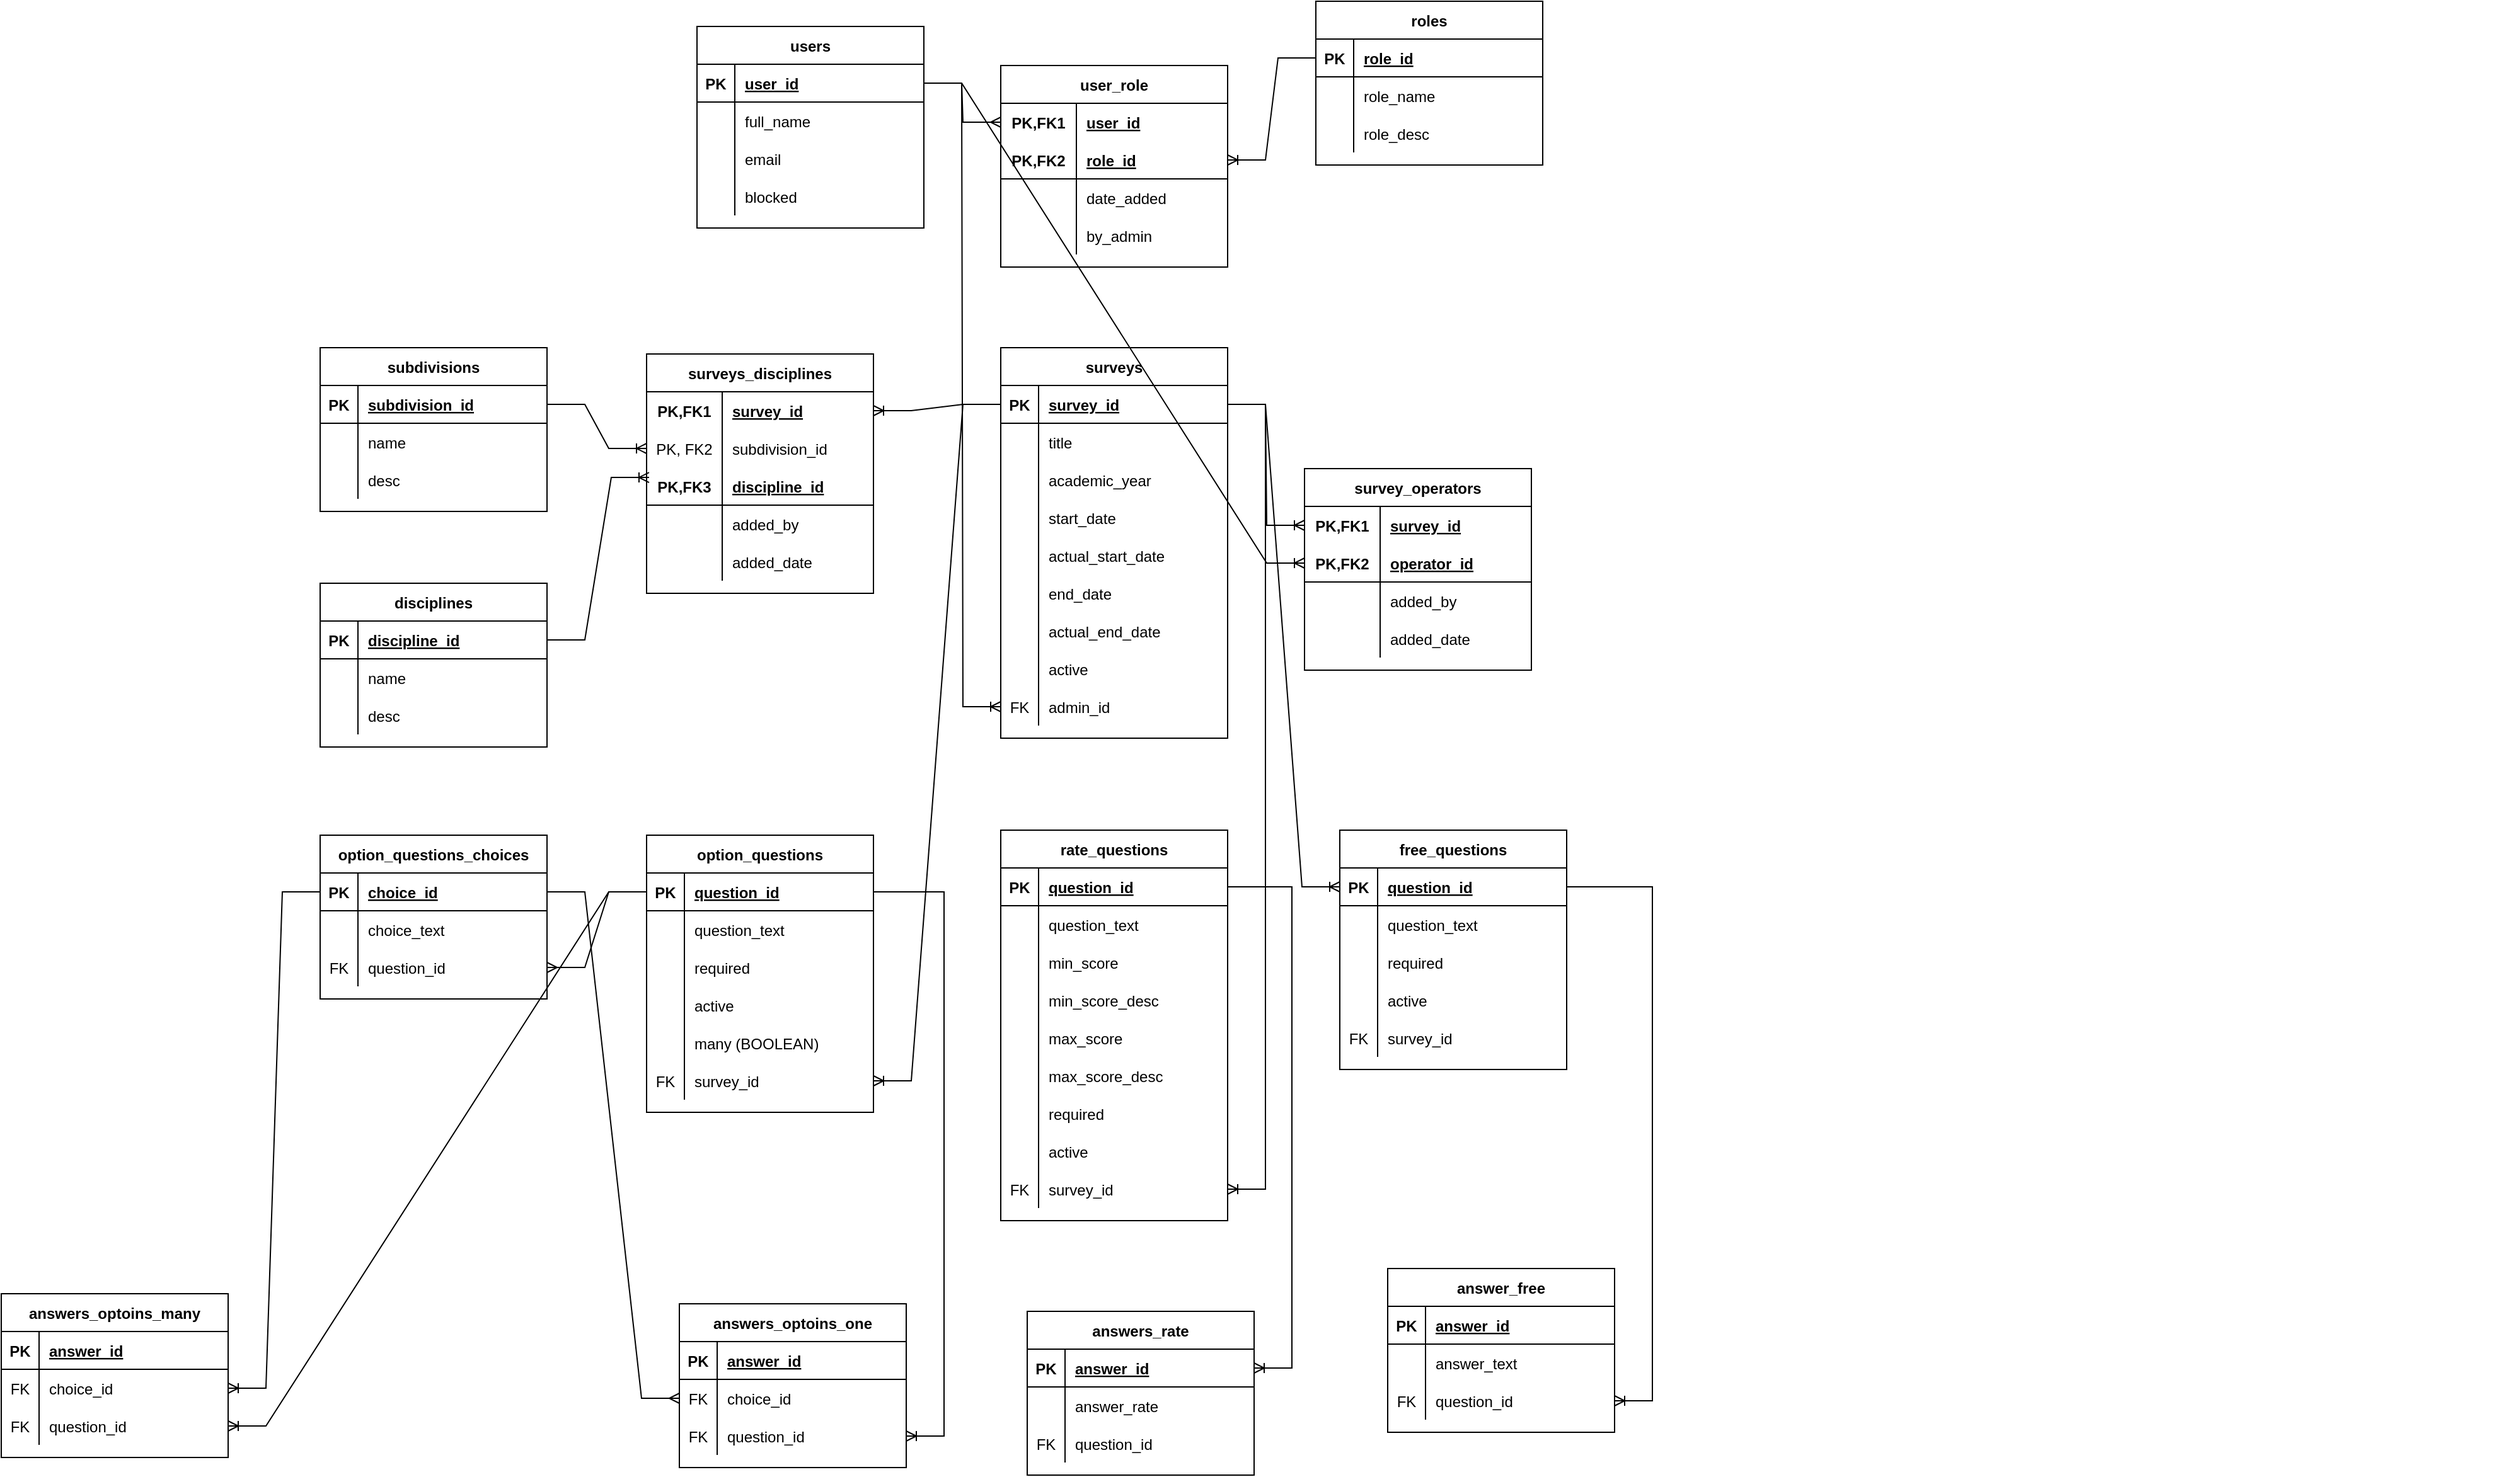 <mxfile version="17.3.0" type="github"><diagram id="M7nKTGTT-NgSVVx2HRuC" name="Page-1"><mxGraphModel dx="1422" dy="758" grid="0" gridSize="10" guides="1" tooltips="1" connect="1" arrows="1" fold="1" page="1" pageScale="1" pageWidth="4681" pageHeight="3300" math="0" shadow="0"><root><mxCell id="0"/><mxCell id="1" parent="0"/><mxCell id="VjHIj70jKZ8DqCgTE95n-27" value="users" style="shape=table;startSize=30;container=1;collapsible=1;childLayout=tableLayout;fixedRows=1;rowLines=0;fontStyle=1;align=center;resizeLast=1;" parent="1" vertex="1"><mxGeometry x="1309" y="714" width="180" height="160" as="geometry"/></mxCell><mxCell id="VjHIj70jKZ8DqCgTE95n-28" value="" style="shape=tableRow;horizontal=0;startSize=0;swimlaneHead=0;swimlaneBody=0;fillColor=none;collapsible=0;dropTarget=0;points=[[0,0.5],[1,0.5]];portConstraint=eastwest;top=0;left=0;right=0;bottom=1;" parent="VjHIj70jKZ8DqCgTE95n-27" vertex="1"><mxGeometry y="30" width="180" height="30" as="geometry"/></mxCell><mxCell id="VjHIj70jKZ8DqCgTE95n-29" value="PK" style="shape=partialRectangle;connectable=0;fillColor=none;top=0;left=0;bottom=0;right=0;fontStyle=1;overflow=hidden;" parent="VjHIj70jKZ8DqCgTE95n-28" vertex="1"><mxGeometry width="30" height="30" as="geometry"><mxRectangle width="30" height="30" as="alternateBounds"/></mxGeometry></mxCell><mxCell id="VjHIj70jKZ8DqCgTE95n-30" value="user_id" style="shape=partialRectangle;connectable=0;fillColor=none;top=0;left=0;bottom=0;right=0;align=left;spacingLeft=6;fontStyle=5;overflow=hidden;" parent="VjHIj70jKZ8DqCgTE95n-28" vertex="1"><mxGeometry x="30" width="150" height="30" as="geometry"><mxRectangle width="150" height="30" as="alternateBounds"/></mxGeometry></mxCell><mxCell id="VjHIj70jKZ8DqCgTE95n-31" value="" style="shape=tableRow;horizontal=0;startSize=0;swimlaneHead=0;swimlaneBody=0;fillColor=none;collapsible=0;dropTarget=0;points=[[0,0.5],[1,0.5]];portConstraint=eastwest;top=0;left=0;right=0;bottom=0;" parent="VjHIj70jKZ8DqCgTE95n-27" vertex="1"><mxGeometry y="60" width="180" height="30" as="geometry"/></mxCell><mxCell id="VjHIj70jKZ8DqCgTE95n-32" value="" style="shape=partialRectangle;connectable=0;fillColor=none;top=0;left=0;bottom=0;right=0;editable=1;overflow=hidden;" parent="VjHIj70jKZ8DqCgTE95n-31" vertex="1"><mxGeometry width="30" height="30" as="geometry"><mxRectangle width="30" height="30" as="alternateBounds"/></mxGeometry></mxCell><mxCell id="VjHIj70jKZ8DqCgTE95n-33" value="full_name" style="shape=partialRectangle;connectable=0;fillColor=none;top=0;left=0;bottom=0;right=0;align=left;spacingLeft=6;overflow=hidden;" parent="VjHIj70jKZ8DqCgTE95n-31" vertex="1"><mxGeometry x="30" width="150" height="30" as="geometry"><mxRectangle width="150" height="30" as="alternateBounds"/></mxGeometry></mxCell><mxCell id="VjHIj70jKZ8DqCgTE95n-34" value="" style="shape=tableRow;horizontal=0;startSize=0;swimlaneHead=0;swimlaneBody=0;fillColor=none;collapsible=0;dropTarget=0;points=[[0,0.5],[1,0.5]];portConstraint=eastwest;top=0;left=0;right=0;bottom=0;" parent="VjHIj70jKZ8DqCgTE95n-27" vertex="1"><mxGeometry y="90" width="180" height="30" as="geometry"/></mxCell><mxCell id="VjHIj70jKZ8DqCgTE95n-35" value="" style="shape=partialRectangle;connectable=0;fillColor=none;top=0;left=0;bottom=0;right=0;editable=1;overflow=hidden;" parent="VjHIj70jKZ8DqCgTE95n-34" vertex="1"><mxGeometry width="30" height="30" as="geometry"><mxRectangle width="30" height="30" as="alternateBounds"/></mxGeometry></mxCell><mxCell id="VjHIj70jKZ8DqCgTE95n-36" value="email" style="shape=partialRectangle;connectable=0;fillColor=none;top=0;left=0;bottom=0;right=0;align=left;spacingLeft=6;overflow=hidden;" parent="VjHIj70jKZ8DqCgTE95n-34" vertex="1"><mxGeometry x="30" width="150" height="30" as="geometry"><mxRectangle width="150" height="30" as="alternateBounds"/></mxGeometry></mxCell><mxCell id="VjHIj70jKZ8DqCgTE95n-37" value="" style="shape=tableRow;horizontal=0;startSize=0;swimlaneHead=0;swimlaneBody=0;fillColor=none;collapsible=0;dropTarget=0;points=[[0,0.5],[1,0.5]];portConstraint=eastwest;top=0;left=0;right=0;bottom=0;" parent="VjHIj70jKZ8DqCgTE95n-27" vertex="1"><mxGeometry y="120" width="180" height="30" as="geometry"/></mxCell><mxCell id="VjHIj70jKZ8DqCgTE95n-38" value="" style="shape=partialRectangle;connectable=0;fillColor=none;top=0;left=0;bottom=0;right=0;editable=1;overflow=hidden;" parent="VjHIj70jKZ8DqCgTE95n-37" vertex="1"><mxGeometry width="30" height="30" as="geometry"><mxRectangle width="30" height="30" as="alternateBounds"/></mxGeometry></mxCell><mxCell id="VjHIj70jKZ8DqCgTE95n-39" value="blocked" style="shape=partialRectangle;connectable=0;fillColor=none;top=0;left=0;bottom=0;right=0;align=left;spacingLeft=6;overflow=hidden;" parent="VjHIj70jKZ8DqCgTE95n-37" vertex="1"><mxGeometry x="30" width="150" height="30" as="geometry"><mxRectangle width="150" height="30" as="alternateBounds"/></mxGeometry></mxCell><mxCell id="VjHIj70jKZ8DqCgTE95n-44" value="roles" style="shape=table;startSize=30;container=1;collapsible=1;childLayout=tableLayout;fixedRows=1;rowLines=0;fontStyle=1;align=center;resizeLast=1;" parent="1" vertex="1"><mxGeometry x="1800" y="694" width="180" height="130" as="geometry"/></mxCell><mxCell id="VjHIj70jKZ8DqCgTE95n-45" value="" style="shape=tableRow;horizontal=0;startSize=0;swimlaneHead=0;swimlaneBody=0;fillColor=none;collapsible=0;dropTarget=0;points=[[0,0.5],[1,0.5]];portConstraint=eastwest;top=0;left=0;right=0;bottom=1;" parent="VjHIj70jKZ8DqCgTE95n-44" vertex="1"><mxGeometry y="30" width="180" height="30" as="geometry"/></mxCell><mxCell id="VjHIj70jKZ8DqCgTE95n-46" value="PK" style="shape=partialRectangle;connectable=0;fillColor=none;top=0;left=0;bottom=0;right=0;fontStyle=1;overflow=hidden;" parent="VjHIj70jKZ8DqCgTE95n-45" vertex="1"><mxGeometry width="30" height="30" as="geometry"><mxRectangle width="30" height="30" as="alternateBounds"/></mxGeometry></mxCell><mxCell id="VjHIj70jKZ8DqCgTE95n-47" value="role_id" style="shape=partialRectangle;connectable=0;fillColor=none;top=0;left=0;bottom=0;right=0;align=left;spacingLeft=6;fontStyle=5;overflow=hidden;" parent="VjHIj70jKZ8DqCgTE95n-45" vertex="1"><mxGeometry x="30" width="150" height="30" as="geometry"><mxRectangle width="150" height="30" as="alternateBounds"/></mxGeometry></mxCell><mxCell id="VjHIj70jKZ8DqCgTE95n-48" value="" style="shape=tableRow;horizontal=0;startSize=0;swimlaneHead=0;swimlaneBody=0;fillColor=none;collapsible=0;dropTarget=0;points=[[0,0.5],[1,0.5]];portConstraint=eastwest;top=0;left=0;right=0;bottom=0;" parent="VjHIj70jKZ8DqCgTE95n-44" vertex="1"><mxGeometry y="60" width="180" height="30" as="geometry"/></mxCell><mxCell id="VjHIj70jKZ8DqCgTE95n-49" value="" style="shape=partialRectangle;connectable=0;fillColor=none;top=0;left=0;bottom=0;right=0;editable=1;overflow=hidden;" parent="VjHIj70jKZ8DqCgTE95n-48" vertex="1"><mxGeometry width="30" height="30" as="geometry"><mxRectangle width="30" height="30" as="alternateBounds"/></mxGeometry></mxCell><mxCell id="VjHIj70jKZ8DqCgTE95n-50" value="role_name" style="shape=partialRectangle;connectable=0;fillColor=none;top=0;left=0;bottom=0;right=0;align=left;spacingLeft=6;overflow=hidden;" parent="VjHIj70jKZ8DqCgTE95n-48" vertex="1"><mxGeometry x="30" width="150" height="30" as="geometry"><mxRectangle width="150" height="30" as="alternateBounds"/></mxGeometry></mxCell><mxCell id="VjHIj70jKZ8DqCgTE95n-51" value="" style="shape=tableRow;horizontal=0;startSize=0;swimlaneHead=0;swimlaneBody=0;fillColor=none;collapsible=0;dropTarget=0;points=[[0,0.5],[1,0.5]];portConstraint=eastwest;top=0;left=0;right=0;bottom=0;" parent="VjHIj70jKZ8DqCgTE95n-44" vertex="1"><mxGeometry y="90" width="180" height="30" as="geometry"/></mxCell><mxCell id="VjHIj70jKZ8DqCgTE95n-52" value="" style="shape=partialRectangle;connectable=0;fillColor=none;top=0;left=0;bottom=0;right=0;editable=1;overflow=hidden;" parent="VjHIj70jKZ8DqCgTE95n-51" vertex="1"><mxGeometry width="30" height="30" as="geometry"><mxRectangle width="30" height="30" as="alternateBounds"/></mxGeometry></mxCell><mxCell id="VjHIj70jKZ8DqCgTE95n-53" value="role_desc" style="shape=partialRectangle;connectable=0;fillColor=none;top=0;left=0;bottom=0;right=0;align=left;spacingLeft=6;overflow=hidden;" parent="VjHIj70jKZ8DqCgTE95n-51" vertex="1"><mxGeometry x="30" width="150" height="30" as="geometry"><mxRectangle width="150" height="30" as="alternateBounds"/></mxGeometry></mxCell><mxCell id="VjHIj70jKZ8DqCgTE95n-57" value="user_role" style="shape=table;startSize=30;container=1;collapsible=1;childLayout=tableLayout;fixedRows=1;rowLines=0;fontStyle=1;align=center;resizeLast=1;" parent="1" vertex="1"><mxGeometry x="1550" y="745" width="180" height="160" as="geometry"/></mxCell><mxCell id="VjHIj70jKZ8DqCgTE95n-58" value="" style="shape=tableRow;horizontal=0;startSize=0;swimlaneHead=0;swimlaneBody=0;fillColor=none;collapsible=0;dropTarget=0;points=[[0,0.5],[1,0.5]];portConstraint=eastwest;top=0;left=0;right=0;bottom=0;" parent="VjHIj70jKZ8DqCgTE95n-57" vertex="1"><mxGeometry y="30" width="180" height="30" as="geometry"/></mxCell><mxCell id="VjHIj70jKZ8DqCgTE95n-59" value="PK,FK1" style="shape=partialRectangle;connectable=0;fillColor=none;top=0;left=0;bottom=0;right=0;fontStyle=1;overflow=hidden;" parent="VjHIj70jKZ8DqCgTE95n-58" vertex="1"><mxGeometry width="60" height="30" as="geometry"><mxRectangle width="60" height="30" as="alternateBounds"/></mxGeometry></mxCell><mxCell id="VjHIj70jKZ8DqCgTE95n-60" value="user_id" style="shape=partialRectangle;connectable=0;fillColor=none;top=0;left=0;bottom=0;right=0;align=left;spacingLeft=6;fontStyle=5;overflow=hidden;" parent="VjHIj70jKZ8DqCgTE95n-58" vertex="1"><mxGeometry x="60" width="120" height="30" as="geometry"><mxRectangle width="120" height="30" as="alternateBounds"/></mxGeometry></mxCell><mxCell id="VjHIj70jKZ8DqCgTE95n-61" value="" style="shape=tableRow;horizontal=0;startSize=0;swimlaneHead=0;swimlaneBody=0;fillColor=none;collapsible=0;dropTarget=0;points=[[0,0.5],[1,0.5]];portConstraint=eastwest;top=0;left=0;right=0;bottom=1;" parent="VjHIj70jKZ8DqCgTE95n-57" vertex="1"><mxGeometry y="60" width="180" height="30" as="geometry"/></mxCell><mxCell id="VjHIj70jKZ8DqCgTE95n-62" value="PK,FK2" style="shape=partialRectangle;connectable=0;fillColor=none;top=0;left=0;bottom=0;right=0;fontStyle=1;overflow=hidden;" parent="VjHIj70jKZ8DqCgTE95n-61" vertex="1"><mxGeometry width="60" height="30" as="geometry"><mxRectangle width="60" height="30" as="alternateBounds"/></mxGeometry></mxCell><mxCell id="VjHIj70jKZ8DqCgTE95n-63" value="role_id" style="shape=partialRectangle;connectable=0;fillColor=none;top=0;left=0;bottom=0;right=0;align=left;spacingLeft=6;fontStyle=5;overflow=hidden;" parent="VjHIj70jKZ8DqCgTE95n-61" vertex="1"><mxGeometry x="60" width="120" height="30" as="geometry"><mxRectangle width="120" height="30" as="alternateBounds"/></mxGeometry></mxCell><mxCell id="VjHIj70jKZ8DqCgTE95n-64" value="" style="shape=tableRow;horizontal=0;startSize=0;swimlaneHead=0;swimlaneBody=0;fillColor=none;collapsible=0;dropTarget=0;points=[[0,0.5],[1,0.5]];portConstraint=eastwest;top=0;left=0;right=0;bottom=0;" parent="VjHIj70jKZ8DqCgTE95n-57" vertex="1"><mxGeometry y="90" width="180" height="30" as="geometry"/></mxCell><mxCell id="VjHIj70jKZ8DqCgTE95n-65" value="" style="shape=partialRectangle;connectable=0;fillColor=none;top=0;left=0;bottom=0;right=0;editable=1;overflow=hidden;" parent="VjHIj70jKZ8DqCgTE95n-64" vertex="1"><mxGeometry width="60" height="30" as="geometry"><mxRectangle width="60" height="30" as="alternateBounds"/></mxGeometry></mxCell><mxCell id="VjHIj70jKZ8DqCgTE95n-66" value="date_added" style="shape=partialRectangle;connectable=0;fillColor=none;top=0;left=0;bottom=0;right=0;align=left;spacingLeft=6;overflow=hidden;" parent="VjHIj70jKZ8DqCgTE95n-64" vertex="1"><mxGeometry x="60" width="120" height="30" as="geometry"><mxRectangle width="120" height="30" as="alternateBounds"/></mxGeometry></mxCell><mxCell id="VjHIj70jKZ8DqCgTE95n-67" value="" style="shape=tableRow;horizontal=0;startSize=0;swimlaneHead=0;swimlaneBody=0;fillColor=none;collapsible=0;dropTarget=0;points=[[0,0.5],[1,0.5]];portConstraint=eastwest;top=0;left=0;right=0;bottom=0;" parent="VjHIj70jKZ8DqCgTE95n-57" vertex="1"><mxGeometry y="120" width="180" height="30" as="geometry"/></mxCell><mxCell id="VjHIj70jKZ8DqCgTE95n-68" value="" style="shape=partialRectangle;connectable=0;fillColor=none;top=0;left=0;bottom=0;right=0;editable=1;overflow=hidden;" parent="VjHIj70jKZ8DqCgTE95n-67" vertex="1"><mxGeometry width="60" height="30" as="geometry"><mxRectangle width="60" height="30" as="alternateBounds"/></mxGeometry></mxCell><mxCell id="VjHIj70jKZ8DqCgTE95n-69" value="by_admin" style="shape=partialRectangle;connectable=0;fillColor=none;top=0;left=0;bottom=0;right=0;align=left;spacingLeft=6;overflow=hidden;" parent="VjHIj70jKZ8DqCgTE95n-67" vertex="1"><mxGeometry x="60" width="120" height="30" as="geometry"><mxRectangle width="120" height="30" as="alternateBounds"/></mxGeometry></mxCell><mxCell id="VjHIj70jKZ8DqCgTE95n-70" value="" style="edgeStyle=entityRelationEdgeStyle;fontSize=12;html=1;endArrow=ERmany;rounded=0;" parent="1" source="VjHIj70jKZ8DqCgTE95n-28" target="VjHIj70jKZ8DqCgTE95n-58" edge="1"><mxGeometry width="100" height="100" relative="1" as="geometry"><mxPoint x="1582" y="851" as="sourcePoint"/><mxPoint x="1682" y="751" as="targetPoint"/></mxGeometry></mxCell><mxCell id="VjHIj70jKZ8DqCgTE95n-71" value="" style="edgeStyle=entityRelationEdgeStyle;fontSize=12;html=1;endArrow=ERoneToMany;rounded=0;" parent="1" source="VjHIj70jKZ8DqCgTE95n-45" target="VjHIj70jKZ8DqCgTE95n-61" edge="1"><mxGeometry width="100" height="100" relative="1" as="geometry"><mxPoint x="1582" y="851" as="sourcePoint"/><mxPoint x="1682" y="751" as="targetPoint"/></mxGeometry></mxCell><mxCell id="VjHIj70jKZ8DqCgTE95n-72" value="surveys" style="shape=table;startSize=30;container=1;collapsible=1;childLayout=tableLayout;fixedRows=1;rowLines=0;fontStyle=1;align=center;resizeLast=1;" parent="1" vertex="1"><mxGeometry x="1550" y="969" width="180" height="310" as="geometry"/></mxCell><mxCell id="VjHIj70jKZ8DqCgTE95n-73" value="" style="shape=tableRow;horizontal=0;startSize=0;swimlaneHead=0;swimlaneBody=0;fillColor=none;collapsible=0;dropTarget=0;points=[[0,0.5],[1,0.5]];portConstraint=eastwest;top=0;left=0;right=0;bottom=1;" parent="VjHIj70jKZ8DqCgTE95n-72" vertex="1"><mxGeometry y="30" width="180" height="30" as="geometry"/></mxCell><mxCell id="VjHIj70jKZ8DqCgTE95n-74" value="PK" style="shape=partialRectangle;connectable=0;fillColor=none;top=0;left=0;bottom=0;right=0;fontStyle=1;overflow=hidden;" parent="VjHIj70jKZ8DqCgTE95n-73" vertex="1"><mxGeometry width="30" height="30" as="geometry"><mxRectangle width="30" height="30" as="alternateBounds"/></mxGeometry></mxCell><mxCell id="VjHIj70jKZ8DqCgTE95n-75" value="survey_id" style="shape=partialRectangle;connectable=0;fillColor=none;top=0;left=0;bottom=0;right=0;align=left;spacingLeft=6;fontStyle=5;overflow=hidden;" parent="VjHIj70jKZ8DqCgTE95n-73" vertex="1"><mxGeometry x="30" width="150" height="30" as="geometry"><mxRectangle width="150" height="30" as="alternateBounds"/></mxGeometry></mxCell><mxCell id="VjHIj70jKZ8DqCgTE95n-76" value="" style="shape=tableRow;horizontal=0;startSize=0;swimlaneHead=0;swimlaneBody=0;fillColor=none;collapsible=0;dropTarget=0;points=[[0,0.5],[1,0.5]];portConstraint=eastwest;top=0;left=0;right=0;bottom=0;" parent="VjHIj70jKZ8DqCgTE95n-72" vertex="1"><mxGeometry y="60" width="180" height="30" as="geometry"/></mxCell><mxCell id="VjHIj70jKZ8DqCgTE95n-77" value="" style="shape=partialRectangle;connectable=0;fillColor=none;top=0;left=0;bottom=0;right=0;editable=1;overflow=hidden;" parent="VjHIj70jKZ8DqCgTE95n-76" vertex="1"><mxGeometry width="30" height="30" as="geometry"><mxRectangle width="30" height="30" as="alternateBounds"/></mxGeometry></mxCell><mxCell id="VjHIj70jKZ8DqCgTE95n-78" value="title" style="shape=partialRectangle;connectable=0;fillColor=none;top=0;left=0;bottom=0;right=0;align=left;spacingLeft=6;overflow=hidden;" parent="VjHIj70jKZ8DqCgTE95n-76" vertex="1"><mxGeometry x="30" width="150" height="30" as="geometry"><mxRectangle width="150" height="30" as="alternateBounds"/></mxGeometry></mxCell><mxCell id="VjHIj70jKZ8DqCgTE95n-79" value="" style="shape=tableRow;horizontal=0;startSize=0;swimlaneHead=0;swimlaneBody=0;fillColor=none;collapsible=0;dropTarget=0;points=[[0,0.5],[1,0.5]];portConstraint=eastwest;top=0;left=0;right=0;bottom=0;" parent="VjHIj70jKZ8DqCgTE95n-72" vertex="1"><mxGeometry y="90" width="180" height="30" as="geometry"/></mxCell><mxCell id="VjHIj70jKZ8DqCgTE95n-80" value="" style="shape=partialRectangle;connectable=0;fillColor=none;top=0;left=0;bottom=0;right=0;editable=1;overflow=hidden;" parent="VjHIj70jKZ8DqCgTE95n-79" vertex="1"><mxGeometry width="30" height="30" as="geometry"><mxRectangle width="30" height="30" as="alternateBounds"/></mxGeometry></mxCell><mxCell id="VjHIj70jKZ8DqCgTE95n-81" value="academic_year" style="shape=partialRectangle;connectable=0;fillColor=none;top=0;left=0;bottom=0;right=0;align=left;spacingLeft=6;overflow=hidden;" parent="VjHIj70jKZ8DqCgTE95n-79" vertex="1"><mxGeometry x="30" width="150" height="30" as="geometry"><mxRectangle width="150" height="30" as="alternateBounds"/></mxGeometry></mxCell><mxCell id="VjHIj70jKZ8DqCgTE95n-82" value="" style="shape=tableRow;horizontal=0;startSize=0;swimlaneHead=0;swimlaneBody=0;fillColor=none;collapsible=0;dropTarget=0;points=[[0,0.5],[1,0.5]];portConstraint=eastwest;top=0;left=0;right=0;bottom=0;" parent="VjHIj70jKZ8DqCgTE95n-72" vertex="1"><mxGeometry y="120" width="180" height="30" as="geometry"/></mxCell><mxCell id="VjHIj70jKZ8DqCgTE95n-83" value="" style="shape=partialRectangle;connectable=0;fillColor=none;top=0;left=0;bottom=0;right=0;editable=1;overflow=hidden;" parent="VjHIj70jKZ8DqCgTE95n-82" vertex="1"><mxGeometry width="30" height="30" as="geometry"><mxRectangle width="30" height="30" as="alternateBounds"/></mxGeometry></mxCell><mxCell id="VjHIj70jKZ8DqCgTE95n-84" value="start_date" style="shape=partialRectangle;connectable=0;fillColor=none;top=0;left=0;bottom=0;right=0;align=left;spacingLeft=6;overflow=hidden;" parent="VjHIj70jKZ8DqCgTE95n-82" vertex="1"><mxGeometry x="30" width="150" height="30" as="geometry"><mxRectangle width="150" height="30" as="alternateBounds"/></mxGeometry></mxCell><mxCell id="VjHIj70jKZ8DqCgTE95n-86" value="" style="shape=tableRow;horizontal=0;startSize=0;swimlaneHead=0;swimlaneBody=0;fillColor=none;collapsible=0;dropTarget=0;points=[[0,0.5],[1,0.5]];portConstraint=eastwest;top=0;left=0;right=0;bottom=0;" parent="VjHIj70jKZ8DqCgTE95n-72" vertex="1"><mxGeometry y="150" width="180" height="30" as="geometry"/></mxCell><mxCell id="VjHIj70jKZ8DqCgTE95n-87" value="" style="shape=partialRectangle;connectable=0;fillColor=none;top=0;left=0;bottom=0;right=0;editable=1;overflow=hidden;" parent="VjHIj70jKZ8DqCgTE95n-86" vertex="1"><mxGeometry width="30" height="30" as="geometry"><mxRectangle width="30" height="30" as="alternateBounds"/></mxGeometry></mxCell><mxCell id="VjHIj70jKZ8DqCgTE95n-88" value="actual_start_date" style="shape=partialRectangle;connectable=0;fillColor=none;top=0;left=0;bottom=0;right=0;align=left;spacingLeft=6;overflow=hidden;" parent="VjHIj70jKZ8DqCgTE95n-86" vertex="1"><mxGeometry x="30" width="150" height="30" as="geometry"><mxRectangle width="150" height="30" as="alternateBounds"/></mxGeometry></mxCell><mxCell id="VjHIj70jKZ8DqCgTE95n-90" value="" style="shape=tableRow;horizontal=0;startSize=0;swimlaneHead=0;swimlaneBody=0;fillColor=none;collapsible=0;dropTarget=0;points=[[0,0.5],[1,0.5]];portConstraint=eastwest;top=0;left=0;right=0;bottom=0;" parent="VjHIj70jKZ8DqCgTE95n-72" vertex="1"><mxGeometry y="180" width="180" height="30" as="geometry"/></mxCell><mxCell id="VjHIj70jKZ8DqCgTE95n-91" value="" style="shape=partialRectangle;connectable=0;fillColor=none;top=0;left=0;bottom=0;right=0;editable=1;overflow=hidden;" parent="VjHIj70jKZ8DqCgTE95n-90" vertex="1"><mxGeometry width="30" height="30" as="geometry"><mxRectangle width="30" height="30" as="alternateBounds"/></mxGeometry></mxCell><mxCell id="VjHIj70jKZ8DqCgTE95n-92" value="end_date" style="shape=partialRectangle;connectable=0;fillColor=none;top=0;left=0;bottom=0;right=0;align=left;spacingLeft=6;overflow=hidden;" parent="VjHIj70jKZ8DqCgTE95n-90" vertex="1"><mxGeometry x="30" width="150" height="30" as="geometry"><mxRectangle width="150" height="30" as="alternateBounds"/></mxGeometry></mxCell><mxCell id="VjHIj70jKZ8DqCgTE95n-97" value="" style="shape=tableRow;horizontal=0;startSize=0;swimlaneHead=0;swimlaneBody=0;fillColor=none;collapsible=0;dropTarget=0;points=[[0,0.5],[1,0.5]];portConstraint=eastwest;top=0;left=0;right=0;bottom=0;" parent="VjHIj70jKZ8DqCgTE95n-72" vertex="1"><mxGeometry y="210" width="180" height="30" as="geometry"/></mxCell><mxCell id="VjHIj70jKZ8DqCgTE95n-98" value="" style="shape=partialRectangle;connectable=0;fillColor=none;top=0;left=0;bottom=0;right=0;editable=1;overflow=hidden;" parent="VjHIj70jKZ8DqCgTE95n-97" vertex="1"><mxGeometry width="30" height="30" as="geometry"><mxRectangle width="30" height="30" as="alternateBounds"/></mxGeometry></mxCell><mxCell id="VjHIj70jKZ8DqCgTE95n-99" value="actual_end_date" style="shape=partialRectangle;connectable=0;fillColor=none;top=0;left=0;bottom=0;right=0;align=left;spacingLeft=6;overflow=hidden;" parent="VjHIj70jKZ8DqCgTE95n-97" vertex="1"><mxGeometry x="30" width="150" height="30" as="geometry"><mxRectangle width="150" height="30" as="alternateBounds"/></mxGeometry></mxCell><mxCell id="VjHIj70jKZ8DqCgTE95n-105" value="" style="shape=tableRow;horizontal=0;startSize=0;swimlaneHead=0;swimlaneBody=0;fillColor=none;collapsible=0;dropTarget=0;points=[[0,0.5],[1,0.5]];portConstraint=eastwest;top=0;left=0;right=0;bottom=0;" parent="VjHIj70jKZ8DqCgTE95n-72" vertex="1"><mxGeometry y="240" width="180" height="30" as="geometry"/></mxCell><mxCell id="VjHIj70jKZ8DqCgTE95n-106" value="" style="shape=partialRectangle;connectable=0;fillColor=none;top=0;left=0;bottom=0;right=0;editable=1;overflow=hidden;" parent="VjHIj70jKZ8DqCgTE95n-105" vertex="1"><mxGeometry width="30" height="30" as="geometry"><mxRectangle width="30" height="30" as="alternateBounds"/></mxGeometry></mxCell><mxCell id="VjHIj70jKZ8DqCgTE95n-107" value="active" style="shape=partialRectangle;connectable=0;fillColor=none;top=0;left=0;bottom=0;right=0;align=left;spacingLeft=6;overflow=hidden;" parent="VjHIj70jKZ8DqCgTE95n-105" vertex="1"><mxGeometry x="30" width="150" height="30" as="geometry"><mxRectangle width="150" height="30" as="alternateBounds"/></mxGeometry></mxCell><mxCell id="VjHIj70jKZ8DqCgTE95n-118" value="" style="shape=tableRow;horizontal=0;startSize=0;swimlaneHead=0;swimlaneBody=0;fillColor=none;collapsible=0;dropTarget=0;points=[[0,0.5],[1,0.5]];portConstraint=eastwest;top=0;left=0;right=0;bottom=0;" parent="VjHIj70jKZ8DqCgTE95n-72" vertex="1"><mxGeometry y="270" width="180" height="30" as="geometry"/></mxCell><mxCell id="VjHIj70jKZ8DqCgTE95n-119" value="FK" style="shape=partialRectangle;connectable=0;fillColor=none;top=0;left=0;bottom=0;right=0;fontStyle=0;overflow=hidden;" parent="VjHIj70jKZ8DqCgTE95n-118" vertex="1"><mxGeometry width="30" height="30" as="geometry"><mxRectangle width="30" height="30" as="alternateBounds"/></mxGeometry></mxCell><mxCell id="VjHIj70jKZ8DqCgTE95n-120" value="admin_id" style="shape=partialRectangle;connectable=0;fillColor=none;top=0;left=0;bottom=0;right=0;align=left;spacingLeft=6;fontStyle=0;overflow=hidden;" parent="VjHIj70jKZ8DqCgTE95n-118" vertex="1"><mxGeometry x="30" width="150" height="30" as="geometry"><mxRectangle width="150" height="30" as="alternateBounds"/></mxGeometry></mxCell><mxCell id="VjHIj70jKZ8DqCgTE95n-93" value="" style="shape=tableRow;horizontal=0;startSize=0;swimlaneHead=0;swimlaneBody=0;fillColor=none;collapsible=0;dropTarget=0;points=[[0,0.5],[1,0.5]];portConstraint=eastwest;top=0;left=0;right=0;bottom=0;" parent="1" vertex="1"><mxGeometry x="2558" y="1100" width="180" height="30" as="geometry"/></mxCell><mxCell id="VjHIj70jKZ8DqCgTE95n-94" value="" style="shape=partialRectangle;connectable=0;fillColor=none;top=0;left=0;bottom=0;right=0;editable=1;overflow=hidden;" parent="VjHIj70jKZ8DqCgTE95n-93" vertex="1"><mxGeometry width="30" height="30" as="geometry"><mxRectangle width="30" height="30" as="alternateBounds"/></mxGeometry></mxCell><mxCell id="VjHIj70jKZ8DqCgTE95n-116" value="" style="edgeStyle=entityRelationEdgeStyle;fontSize=12;html=1;endArrow=ERoneToMany;rounded=0;exitX=1;exitY=0.5;exitDx=0;exitDy=0;" parent="1" source="VjHIj70jKZ8DqCgTE95n-28" target="VjHIj70jKZ8DqCgTE95n-118" edge="1"><mxGeometry width="100" height="100" relative="1" as="geometry"><mxPoint x="1639" y="991" as="sourcePoint"/><mxPoint x="1508" y="1070" as="targetPoint"/></mxGeometry></mxCell><mxCell id="VjHIj70jKZ8DqCgTE95n-134" value="survey_operators" style="shape=table;startSize=30;container=1;collapsible=1;childLayout=tableLayout;fixedRows=1;rowLines=0;fontStyle=1;align=center;resizeLast=1;" parent="1" vertex="1"><mxGeometry x="1791" y="1065" width="180" height="160" as="geometry"/></mxCell><mxCell id="VjHIj70jKZ8DqCgTE95n-135" value="" style="shape=tableRow;horizontal=0;startSize=0;swimlaneHead=0;swimlaneBody=0;fillColor=none;collapsible=0;dropTarget=0;points=[[0,0.5],[1,0.5]];portConstraint=eastwest;top=0;left=0;right=0;bottom=0;" parent="VjHIj70jKZ8DqCgTE95n-134" vertex="1"><mxGeometry y="30" width="180" height="30" as="geometry"/></mxCell><mxCell id="VjHIj70jKZ8DqCgTE95n-136" value="PK,FK1" style="shape=partialRectangle;connectable=0;fillColor=none;top=0;left=0;bottom=0;right=0;fontStyle=1;overflow=hidden;" parent="VjHIj70jKZ8DqCgTE95n-135" vertex="1"><mxGeometry width="60" height="30" as="geometry"><mxRectangle width="60" height="30" as="alternateBounds"/></mxGeometry></mxCell><mxCell id="VjHIj70jKZ8DqCgTE95n-137" value="survey_id" style="shape=partialRectangle;connectable=0;fillColor=none;top=0;left=0;bottom=0;right=0;align=left;spacingLeft=6;fontStyle=5;overflow=hidden;" parent="VjHIj70jKZ8DqCgTE95n-135" vertex="1"><mxGeometry x="60" width="120" height="30" as="geometry"><mxRectangle width="120" height="30" as="alternateBounds"/></mxGeometry></mxCell><mxCell id="VjHIj70jKZ8DqCgTE95n-138" value="" style="shape=tableRow;horizontal=0;startSize=0;swimlaneHead=0;swimlaneBody=0;fillColor=none;collapsible=0;dropTarget=0;points=[[0,0.5],[1,0.5]];portConstraint=eastwest;top=0;left=0;right=0;bottom=1;" parent="VjHIj70jKZ8DqCgTE95n-134" vertex="1"><mxGeometry y="60" width="180" height="30" as="geometry"/></mxCell><mxCell id="VjHIj70jKZ8DqCgTE95n-139" value="PK,FK2" style="shape=partialRectangle;connectable=0;fillColor=none;top=0;left=0;bottom=0;right=0;fontStyle=1;overflow=hidden;" parent="VjHIj70jKZ8DqCgTE95n-138" vertex="1"><mxGeometry width="60" height="30" as="geometry"><mxRectangle width="60" height="30" as="alternateBounds"/></mxGeometry></mxCell><mxCell id="VjHIj70jKZ8DqCgTE95n-140" value="operator_id" style="shape=partialRectangle;connectable=0;fillColor=none;top=0;left=0;bottom=0;right=0;align=left;spacingLeft=6;fontStyle=5;overflow=hidden;" parent="VjHIj70jKZ8DqCgTE95n-138" vertex="1"><mxGeometry x="60" width="120" height="30" as="geometry"><mxRectangle width="120" height="30" as="alternateBounds"/></mxGeometry></mxCell><mxCell id="VjHIj70jKZ8DqCgTE95n-141" value="" style="shape=tableRow;horizontal=0;startSize=0;swimlaneHead=0;swimlaneBody=0;fillColor=none;collapsible=0;dropTarget=0;points=[[0,0.5],[1,0.5]];portConstraint=eastwest;top=0;left=0;right=0;bottom=0;" parent="VjHIj70jKZ8DqCgTE95n-134" vertex="1"><mxGeometry y="90" width="180" height="30" as="geometry"/></mxCell><mxCell id="VjHIj70jKZ8DqCgTE95n-142" value="" style="shape=partialRectangle;connectable=0;fillColor=none;top=0;left=0;bottom=0;right=0;editable=1;overflow=hidden;" parent="VjHIj70jKZ8DqCgTE95n-141" vertex="1"><mxGeometry width="60" height="30" as="geometry"><mxRectangle width="60" height="30" as="alternateBounds"/></mxGeometry></mxCell><mxCell id="VjHIj70jKZ8DqCgTE95n-143" value="added_by" style="shape=partialRectangle;connectable=0;fillColor=none;top=0;left=0;bottom=0;right=0;align=left;spacingLeft=6;overflow=hidden;" parent="VjHIj70jKZ8DqCgTE95n-141" vertex="1"><mxGeometry x="60" width="120" height="30" as="geometry"><mxRectangle width="120" height="30" as="alternateBounds"/></mxGeometry></mxCell><mxCell id="VjHIj70jKZ8DqCgTE95n-144" value="" style="shape=tableRow;horizontal=0;startSize=0;swimlaneHead=0;swimlaneBody=0;fillColor=none;collapsible=0;dropTarget=0;points=[[0,0.5],[1,0.5]];portConstraint=eastwest;top=0;left=0;right=0;bottom=0;" parent="VjHIj70jKZ8DqCgTE95n-134" vertex="1"><mxGeometry y="120" width="180" height="30" as="geometry"/></mxCell><mxCell id="VjHIj70jKZ8DqCgTE95n-145" value="" style="shape=partialRectangle;connectable=0;fillColor=none;top=0;left=0;bottom=0;right=0;editable=1;overflow=hidden;" parent="VjHIj70jKZ8DqCgTE95n-144" vertex="1"><mxGeometry width="60" height="30" as="geometry"><mxRectangle width="60" height="30" as="alternateBounds"/></mxGeometry></mxCell><mxCell id="VjHIj70jKZ8DqCgTE95n-146" value="added_date" style="shape=partialRectangle;connectable=0;fillColor=none;top=0;left=0;bottom=0;right=0;align=left;spacingLeft=6;overflow=hidden;" parent="VjHIj70jKZ8DqCgTE95n-144" vertex="1"><mxGeometry x="60" width="120" height="30" as="geometry"><mxRectangle width="120" height="30" as="alternateBounds"/></mxGeometry></mxCell><mxCell id="VjHIj70jKZ8DqCgTE95n-147" value="" style="edgeStyle=entityRelationEdgeStyle;fontSize=12;html=1;endArrow=ERoneToMany;rounded=0;" parent="1" source="VjHIj70jKZ8DqCgTE95n-73" target="VjHIj70jKZ8DqCgTE95n-135" edge="1"><mxGeometry width="100" height="100" relative="1" as="geometry"><mxPoint x="1739" y="1098" as="sourcePoint"/><mxPoint x="1839" y="998" as="targetPoint"/></mxGeometry></mxCell><mxCell id="VjHIj70jKZ8DqCgTE95n-148" value="" style="edgeStyle=entityRelationEdgeStyle;fontSize=12;html=1;endArrow=ERoneToMany;rounded=0;" parent="1" source="VjHIj70jKZ8DqCgTE95n-28" target="VjHIj70jKZ8DqCgTE95n-138" edge="1"><mxGeometry width="100" height="100" relative="1" as="geometry"><mxPoint x="1215" y="964" as="sourcePoint"/><mxPoint x="1273" y="1084" as="targetPoint"/></mxGeometry></mxCell><mxCell id="VjHIj70jKZ8DqCgTE95n-149" value="disciplines" style="shape=table;startSize=30;container=1;collapsible=1;childLayout=tableLayout;fixedRows=1;rowLines=0;fontStyle=1;align=center;resizeLast=1;" parent="1" vertex="1"><mxGeometry x="1010" y="1156" width="180" height="130" as="geometry"/></mxCell><mxCell id="VjHIj70jKZ8DqCgTE95n-150" value="" style="shape=tableRow;horizontal=0;startSize=0;swimlaneHead=0;swimlaneBody=0;fillColor=none;collapsible=0;dropTarget=0;points=[[0,0.5],[1,0.5]];portConstraint=eastwest;top=0;left=0;right=0;bottom=1;" parent="VjHIj70jKZ8DqCgTE95n-149" vertex="1"><mxGeometry y="30" width="180" height="30" as="geometry"/></mxCell><mxCell id="VjHIj70jKZ8DqCgTE95n-151" value="PK" style="shape=partialRectangle;connectable=0;fillColor=none;top=0;left=0;bottom=0;right=0;fontStyle=1;overflow=hidden;" parent="VjHIj70jKZ8DqCgTE95n-150" vertex="1"><mxGeometry width="30" height="30" as="geometry"><mxRectangle width="30" height="30" as="alternateBounds"/></mxGeometry></mxCell><mxCell id="VjHIj70jKZ8DqCgTE95n-152" value="discipline_id" style="shape=partialRectangle;connectable=0;fillColor=none;top=0;left=0;bottom=0;right=0;align=left;spacingLeft=6;fontStyle=5;overflow=hidden;" parent="VjHIj70jKZ8DqCgTE95n-150" vertex="1"><mxGeometry x="30" width="150" height="30" as="geometry"><mxRectangle width="150" height="30" as="alternateBounds"/></mxGeometry></mxCell><mxCell id="VjHIj70jKZ8DqCgTE95n-153" value="" style="shape=tableRow;horizontal=0;startSize=0;swimlaneHead=0;swimlaneBody=0;fillColor=none;collapsible=0;dropTarget=0;points=[[0,0.5],[1,0.5]];portConstraint=eastwest;top=0;left=0;right=0;bottom=0;" parent="VjHIj70jKZ8DqCgTE95n-149" vertex="1"><mxGeometry y="60" width="180" height="30" as="geometry"/></mxCell><mxCell id="VjHIj70jKZ8DqCgTE95n-154" value="" style="shape=partialRectangle;connectable=0;fillColor=none;top=0;left=0;bottom=0;right=0;editable=1;overflow=hidden;" parent="VjHIj70jKZ8DqCgTE95n-153" vertex="1"><mxGeometry width="30" height="30" as="geometry"><mxRectangle width="30" height="30" as="alternateBounds"/></mxGeometry></mxCell><mxCell id="VjHIj70jKZ8DqCgTE95n-155" value="name" style="shape=partialRectangle;connectable=0;fillColor=none;top=0;left=0;bottom=0;right=0;align=left;spacingLeft=6;overflow=hidden;" parent="VjHIj70jKZ8DqCgTE95n-153" vertex="1"><mxGeometry x="30" width="150" height="30" as="geometry"><mxRectangle width="150" height="30" as="alternateBounds"/></mxGeometry></mxCell><mxCell id="VjHIj70jKZ8DqCgTE95n-156" value="" style="shape=tableRow;horizontal=0;startSize=0;swimlaneHead=0;swimlaneBody=0;fillColor=none;collapsible=0;dropTarget=0;points=[[0,0.5],[1,0.5]];portConstraint=eastwest;top=0;left=0;right=0;bottom=0;" parent="VjHIj70jKZ8DqCgTE95n-149" vertex="1"><mxGeometry y="90" width="180" height="30" as="geometry"/></mxCell><mxCell id="VjHIj70jKZ8DqCgTE95n-157" value="" style="shape=partialRectangle;connectable=0;fillColor=none;top=0;left=0;bottom=0;right=0;editable=1;overflow=hidden;" parent="VjHIj70jKZ8DqCgTE95n-156" vertex="1"><mxGeometry width="30" height="30" as="geometry"><mxRectangle width="30" height="30" as="alternateBounds"/></mxGeometry></mxCell><mxCell id="VjHIj70jKZ8DqCgTE95n-158" value="desc" style="shape=partialRectangle;connectable=0;fillColor=none;top=0;left=0;bottom=0;right=0;align=left;spacingLeft=6;overflow=hidden;" parent="VjHIj70jKZ8DqCgTE95n-156" vertex="1"><mxGeometry x="30" width="150" height="30" as="geometry"><mxRectangle width="150" height="30" as="alternateBounds"/></mxGeometry></mxCell><mxCell id="VjHIj70jKZ8DqCgTE95n-162" value="subdivisions" style="shape=table;startSize=30;container=1;collapsible=1;childLayout=tableLayout;fixedRows=1;rowLines=0;fontStyle=1;align=center;resizeLast=1;" parent="1" vertex="1"><mxGeometry x="1010" y="969" width="180" height="130" as="geometry"/></mxCell><mxCell id="VjHIj70jKZ8DqCgTE95n-163" value="" style="shape=tableRow;horizontal=0;startSize=0;swimlaneHead=0;swimlaneBody=0;fillColor=none;collapsible=0;dropTarget=0;points=[[0,0.5],[1,0.5]];portConstraint=eastwest;top=0;left=0;right=0;bottom=1;" parent="VjHIj70jKZ8DqCgTE95n-162" vertex="1"><mxGeometry y="30" width="180" height="30" as="geometry"/></mxCell><mxCell id="VjHIj70jKZ8DqCgTE95n-164" value="PK" style="shape=partialRectangle;connectable=0;fillColor=none;top=0;left=0;bottom=0;right=0;fontStyle=1;overflow=hidden;" parent="VjHIj70jKZ8DqCgTE95n-163" vertex="1"><mxGeometry width="30" height="30" as="geometry"><mxRectangle width="30" height="30" as="alternateBounds"/></mxGeometry></mxCell><mxCell id="VjHIj70jKZ8DqCgTE95n-165" value="subdivision_id" style="shape=partialRectangle;connectable=0;fillColor=none;top=0;left=0;bottom=0;right=0;align=left;spacingLeft=6;fontStyle=5;overflow=hidden;" parent="VjHIj70jKZ8DqCgTE95n-163" vertex="1"><mxGeometry x="30" width="150" height="30" as="geometry"><mxRectangle width="150" height="30" as="alternateBounds"/></mxGeometry></mxCell><mxCell id="VjHIj70jKZ8DqCgTE95n-166" value="" style="shape=tableRow;horizontal=0;startSize=0;swimlaneHead=0;swimlaneBody=0;fillColor=none;collapsible=0;dropTarget=0;points=[[0,0.5],[1,0.5]];portConstraint=eastwest;top=0;left=0;right=0;bottom=0;" parent="VjHIj70jKZ8DqCgTE95n-162" vertex="1"><mxGeometry y="60" width="180" height="30" as="geometry"/></mxCell><mxCell id="VjHIj70jKZ8DqCgTE95n-167" value="" style="shape=partialRectangle;connectable=0;fillColor=none;top=0;left=0;bottom=0;right=0;editable=1;overflow=hidden;" parent="VjHIj70jKZ8DqCgTE95n-166" vertex="1"><mxGeometry width="30" height="30" as="geometry"><mxRectangle width="30" height="30" as="alternateBounds"/></mxGeometry></mxCell><mxCell id="VjHIj70jKZ8DqCgTE95n-168" value="name  " style="shape=partialRectangle;connectable=0;fillColor=none;top=0;left=0;bottom=0;right=0;align=left;spacingLeft=6;overflow=hidden;" parent="VjHIj70jKZ8DqCgTE95n-166" vertex="1"><mxGeometry x="30" width="150" height="30" as="geometry"><mxRectangle width="150" height="30" as="alternateBounds"/></mxGeometry></mxCell><mxCell id="VjHIj70jKZ8DqCgTE95n-169" value="" style="shape=tableRow;horizontal=0;startSize=0;swimlaneHead=0;swimlaneBody=0;fillColor=none;collapsible=0;dropTarget=0;points=[[0,0.5],[1,0.5]];portConstraint=eastwest;top=0;left=0;right=0;bottom=0;" parent="VjHIj70jKZ8DqCgTE95n-162" vertex="1"><mxGeometry y="90" width="180" height="30" as="geometry"/></mxCell><mxCell id="VjHIj70jKZ8DqCgTE95n-170" value="" style="shape=partialRectangle;connectable=0;fillColor=none;top=0;left=0;bottom=0;right=0;editable=1;overflow=hidden;" parent="VjHIj70jKZ8DqCgTE95n-169" vertex="1"><mxGeometry width="30" height="30" as="geometry"><mxRectangle width="30" height="30" as="alternateBounds"/></mxGeometry></mxCell><mxCell id="VjHIj70jKZ8DqCgTE95n-171" value="desc" style="shape=partialRectangle;connectable=0;fillColor=none;top=0;left=0;bottom=0;right=0;align=left;spacingLeft=6;overflow=hidden;" parent="VjHIj70jKZ8DqCgTE95n-169" vertex="1"><mxGeometry x="30" width="150" height="30" as="geometry"><mxRectangle width="150" height="30" as="alternateBounds"/></mxGeometry></mxCell><mxCell id="VjHIj70jKZ8DqCgTE95n-175" value="surveys_disciplines" style="shape=table;startSize=30;container=1;collapsible=1;childLayout=tableLayout;fixedRows=1;rowLines=0;fontStyle=1;align=center;resizeLast=1;" parent="1" vertex="1"><mxGeometry x="1269" y="974" width="180" height="190" as="geometry"/></mxCell><mxCell id="VjHIj70jKZ8DqCgTE95n-176" value="" style="shape=tableRow;horizontal=0;startSize=0;swimlaneHead=0;swimlaneBody=0;fillColor=none;collapsible=0;dropTarget=0;points=[[0,0.5],[1,0.5]];portConstraint=eastwest;top=0;left=0;right=0;bottom=0;" parent="VjHIj70jKZ8DqCgTE95n-175" vertex="1"><mxGeometry y="30" width="180" height="30" as="geometry"/></mxCell><mxCell id="VjHIj70jKZ8DqCgTE95n-177" value="PK,FK1" style="shape=partialRectangle;connectable=0;fillColor=none;top=0;left=0;bottom=0;right=0;fontStyle=1;overflow=hidden;" parent="VjHIj70jKZ8DqCgTE95n-176" vertex="1"><mxGeometry width="60" height="30" as="geometry"><mxRectangle width="60" height="30" as="alternateBounds"/></mxGeometry></mxCell><mxCell id="VjHIj70jKZ8DqCgTE95n-178" value="survey_id" style="shape=partialRectangle;connectable=0;fillColor=none;top=0;left=0;bottom=0;right=0;align=left;spacingLeft=6;fontStyle=5;overflow=hidden;" parent="VjHIj70jKZ8DqCgTE95n-176" vertex="1"><mxGeometry x="60" width="120" height="30" as="geometry"><mxRectangle width="120" height="30" as="alternateBounds"/></mxGeometry></mxCell><mxCell id="VjHIj70jKZ8DqCgTE95n-189" value="" style="shape=tableRow;horizontal=0;startSize=0;swimlaneHead=0;swimlaneBody=0;fillColor=none;collapsible=0;dropTarget=0;points=[[0,0.5],[1,0.5]];portConstraint=eastwest;top=0;left=0;right=0;bottom=0;" parent="VjHIj70jKZ8DqCgTE95n-175" vertex="1"><mxGeometry y="60" width="180" height="30" as="geometry"/></mxCell><mxCell id="VjHIj70jKZ8DqCgTE95n-190" value="PK, FK2" style="shape=partialRectangle;connectable=0;fillColor=none;top=0;left=0;bottom=0;right=0;fontStyle=0;overflow=hidden;" parent="VjHIj70jKZ8DqCgTE95n-189" vertex="1"><mxGeometry width="60" height="30" as="geometry"><mxRectangle width="60" height="30" as="alternateBounds"/></mxGeometry></mxCell><mxCell id="VjHIj70jKZ8DqCgTE95n-191" value="subdivision_id" style="shape=partialRectangle;connectable=0;fillColor=none;top=0;left=0;bottom=0;right=0;align=left;spacingLeft=6;fontStyle=0;overflow=hidden;" parent="VjHIj70jKZ8DqCgTE95n-189" vertex="1"><mxGeometry x="60" width="120" height="30" as="geometry"><mxRectangle width="120" height="30" as="alternateBounds"/></mxGeometry></mxCell><mxCell id="VjHIj70jKZ8DqCgTE95n-179" value="" style="shape=tableRow;horizontal=0;startSize=0;swimlaneHead=0;swimlaneBody=0;fillColor=none;collapsible=0;dropTarget=0;points=[[0,0.5],[1,0.5]];portConstraint=eastwest;top=0;left=0;right=0;bottom=1;" parent="VjHIj70jKZ8DqCgTE95n-175" vertex="1"><mxGeometry y="90" width="180" height="30" as="geometry"/></mxCell><mxCell id="VjHIj70jKZ8DqCgTE95n-180" value="PK,FK3" style="shape=partialRectangle;connectable=0;fillColor=none;top=0;left=0;bottom=0;right=0;fontStyle=1;overflow=hidden;" parent="VjHIj70jKZ8DqCgTE95n-179" vertex="1"><mxGeometry width="60" height="30" as="geometry"><mxRectangle width="60" height="30" as="alternateBounds"/></mxGeometry></mxCell><mxCell id="VjHIj70jKZ8DqCgTE95n-181" value="discipline_id" style="shape=partialRectangle;connectable=0;fillColor=none;top=0;left=0;bottom=0;right=0;align=left;spacingLeft=6;fontStyle=5;overflow=hidden;" parent="VjHIj70jKZ8DqCgTE95n-179" vertex="1"><mxGeometry x="60" width="120" height="30" as="geometry"><mxRectangle width="120" height="30" as="alternateBounds"/></mxGeometry></mxCell><mxCell id="VjHIj70jKZ8DqCgTE95n-185" value="" style="shape=tableRow;horizontal=0;startSize=0;swimlaneHead=0;swimlaneBody=0;fillColor=none;collapsible=0;dropTarget=0;points=[[0,0.5],[1,0.5]];portConstraint=eastwest;top=0;left=0;right=0;bottom=0;" parent="VjHIj70jKZ8DqCgTE95n-175" vertex="1"><mxGeometry y="120" width="180" height="30" as="geometry"/></mxCell><mxCell id="VjHIj70jKZ8DqCgTE95n-186" value="" style="shape=partialRectangle;connectable=0;fillColor=none;top=0;left=0;bottom=0;right=0;editable=1;overflow=hidden;" parent="VjHIj70jKZ8DqCgTE95n-185" vertex="1"><mxGeometry width="60" height="30" as="geometry"><mxRectangle width="60" height="30" as="alternateBounds"/></mxGeometry></mxCell><mxCell id="VjHIj70jKZ8DqCgTE95n-187" value="added_by" style="shape=partialRectangle;connectable=0;fillColor=none;top=0;left=0;bottom=0;right=0;align=left;spacingLeft=6;overflow=hidden;" parent="VjHIj70jKZ8DqCgTE95n-185" vertex="1"><mxGeometry x="60" width="120" height="30" as="geometry"><mxRectangle width="120" height="30" as="alternateBounds"/></mxGeometry></mxCell><mxCell id="VjHIj70jKZ8DqCgTE95n-197" value="" style="shape=tableRow;horizontal=0;startSize=0;swimlaneHead=0;swimlaneBody=0;fillColor=none;collapsible=0;dropTarget=0;points=[[0,0.5],[1,0.5]];portConstraint=eastwest;top=0;left=0;right=0;bottom=0;" parent="VjHIj70jKZ8DqCgTE95n-175" vertex="1"><mxGeometry y="150" width="180" height="30" as="geometry"/></mxCell><mxCell id="VjHIj70jKZ8DqCgTE95n-198" value="" style="shape=partialRectangle;connectable=0;fillColor=none;top=0;left=0;bottom=0;right=0;editable=1;overflow=hidden;" parent="VjHIj70jKZ8DqCgTE95n-197" vertex="1"><mxGeometry width="60" height="30" as="geometry"><mxRectangle width="60" height="30" as="alternateBounds"/></mxGeometry></mxCell><mxCell id="VjHIj70jKZ8DqCgTE95n-199" value="added_date" style="shape=partialRectangle;connectable=0;fillColor=none;top=0;left=0;bottom=0;right=0;align=left;spacingLeft=6;overflow=hidden;" parent="VjHIj70jKZ8DqCgTE95n-197" vertex="1"><mxGeometry x="60" width="120" height="30" as="geometry"><mxRectangle width="120" height="30" as="alternateBounds"/></mxGeometry></mxCell><mxCell id="VjHIj70jKZ8DqCgTE95n-200" value="" style="edgeStyle=entityRelationEdgeStyle;fontSize=12;html=1;endArrow=ERoneToMany;rounded=0;" parent="1" source="VjHIj70jKZ8DqCgTE95n-73" target="VjHIj70jKZ8DqCgTE95n-176" edge="1"><mxGeometry width="100" height="100" relative="1" as="geometry"><mxPoint x="1346" y="1077" as="sourcePoint"/><mxPoint x="1446" y="977" as="targetPoint"/></mxGeometry></mxCell><mxCell id="VjHIj70jKZ8DqCgTE95n-201" value="" style="edgeStyle=entityRelationEdgeStyle;fontSize=12;html=1;endArrow=ERoneToMany;rounded=0;" parent="1" source="VjHIj70jKZ8DqCgTE95n-163" target="VjHIj70jKZ8DqCgTE95n-189" edge="1"><mxGeometry width="100" height="100" relative="1" as="geometry"><mxPoint x="1346" y="1077" as="sourcePoint"/><mxPoint x="1446" y="977" as="targetPoint"/></mxGeometry></mxCell><mxCell id="VjHIj70jKZ8DqCgTE95n-202" value="" style="edgeStyle=entityRelationEdgeStyle;fontSize=12;html=1;endArrow=ERoneToMany;rounded=0;entryX=0.011;entryY=0.267;entryDx=0;entryDy=0;entryPerimeter=0;" parent="1" source="VjHIj70jKZ8DqCgTE95n-150" target="VjHIj70jKZ8DqCgTE95n-179" edge="1"><mxGeometry width="100" height="100" relative="1" as="geometry"><mxPoint x="1346" y="1077" as="sourcePoint"/><mxPoint x="1446" y="977" as="targetPoint"/></mxGeometry></mxCell><mxCell id="VjHIj70jKZ8DqCgTE95n-203" value="rate_questions" style="shape=table;startSize=30;container=1;collapsible=1;childLayout=tableLayout;fixedRows=1;rowLines=0;fontStyle=1;align=center;resizeLast=1;" parent="1" vertex="1"><mxGeometry x="1550" y="1352" width="180" height="310" as="geometry"/></mxCell><mxCell id="VjHIj70jKZ8DqCgTE95n-204" value="" style="shape=tableRow;horizontal=0;startSize=0;swimlaneHead=0;swimlaneBody=0;fillColor=none;collapsible=0;dropTarget=0;points=[[0,0.5],[1,0.5]];portConstraint=eastwest;top=0;left=0;right=0;bottom=1;" parent="VjHIj70jKZ8DqCgTE95n-203" vertex="1"><mxGeometry y="30" width="180" height="30" as="geometry"/></mxCell><mxCell id="VjHIj70jKZ8DqCgTE95n-205" value="PK" style="shape=partialRectangle;connectable=0;fillColor=none;top=0;left=0;bottom=0;right=0;fontStyle=1;overflow=hidden;" parent="VjHIj70jKZ8DqCgTE95n-204" vertex="1"><mxGeometry width="30" height="30" as="geometry"><mxRectangle width="30" height="30" as="alternateBounds"/></mxGeometry></mxCell><mxCell id="VjHIj70jKZ8DqCgTE95n-206" value="question_id" style="shape=partialRectangle;connectable=0;fillColor=none;top=0;left=0;bottom=0;right=0;align=left;spacingLeft=6;fontStyle=5;overflow=hidden;" parent="VjHIj70jKZ8DqCgTE95n-204" vertex="1"><mxGeometry x="30" width="150" height="30" as="geometry"><mxRectangle width="150" height="30" as="alternateBounds"/></mxGeometry></mxCell><mxCell id="VjHIj70jKZ8DqCgTE95n-207" value="" style="shape=tableRow;horizontal=0;startSize=0;swimlaneHead=0;swimlaneBody=0;fillColor=none;collapsible=0;dropTarget=0;points=[[0,0.5],[1,0.5]];portConstraint=eastwest;top=0;left=0;right=0;bottom=0;" parent="VjHIj70jKZ8DqCgTE95n-203" vertex="1"><mxGeometry y="60" width="180" height="30" as="geometry"/></mxCell><mxCell id="VjHIj70jKZ8DqCgTE95n-208" value="" style="shape=partialRectangle;connectable=0;fillColor=none;top=0;left=0;bottom=0;right=0;editable=1;overflow=hidden;" parent="VjHIj70jKZ8DqCgTE95n-207" vertex="1"><mxGeometry width="30" height="30" as="geometry"><mxRectangle width="30" height="30" as="alternateBounds"/></mxGeometry></mxCell><mxCell id="VjHIj70jKZ8DqCgTE95n-209" value="question_text" style="shape=partialRectangle;connectable=0;fillColor=none;top=0;left=0;bottom=0;right=0;align=left;spacingLeft=6;overflow=hidden;" parent="VjHIj70jKZ8DqCgTE95n-207" vertex="1"><mxGeometry x="30" width="150" height="30" as="geometry"><mxRectangle width="150" height="30" as="alternateBounds"/></mxGeometry></mxCell><mxCell id="VjHIj70jKZ8DqCgTE95n-210" value="" style="shape=tableRow;horizontal=0;startSize=0;swimlaneHead=0;swimlaneBody=0;fillColor=none;collapsible=0;dropTarget=0;points=[[0,0.5],[1,0.5]];portConstraint=eastwest;top=0;left=0;right=0;bottom=0;" parent="VjHIj70jKZ8DqCgTE95n-203" vertex="1"><mxGeometry y="90" width="180" height="30" as="geometry"/></mxCell><mxCell id="VjHIj70jKZ8DqCgTE95n-211" value="" style="shape=partialRectangle;connectable=0;fillColor=none;top=0;left=0;bottom=0;right=0;editable=1;overflow=hidden;" parent="VjHIj70jKZ8DqCgTE95n-210" vertex="1"><mxGeometry width="30" height="30" as="geometry"><mxRectangle width="30" height="30" as="alternateBounds"/></mxGeometry></mxCell><mxCell id="VjHIj70jKZ8DqCgTE95n-212" value="min_score" style="shape=partialRectangle;connectable=0;fillColor=none;top=0;left=0;bottom=0;right=0;align=left;spacingLeft=6;overflow=hidden;" parent="VjHIj70jKZ8DqCgTE95n-210" vertex="1"><mxGeometry x="30" width="150" height="30" as="geometry"><mxRectangle width="150" height="30" as="alternateBounds"/></mxGeometry></mxCell><mxCell id="VjHIj70jKZ8DqCgTE95n-213" value="" style="shape=tableRow;horizontal=0;startSize=0;swimlaneHead=0;swimlaneBody=0;fillColor=none;collapsible=0;dropTarget=0;points=[[0,0.5],[1,0.5]];portConstraint=eastwest;top=0;left=0;right=0;bottom=0;" parent="VjHIj70jKZ8DqCgTE95n-203" vertex="1"><mxGeometry y="120" width="180" height="30" as="geometry"/></mxCell><mxCell id="VjHIj70jKZ8DqCgTE95n-214" value="" style="shape=partialRectangle;connectable=0;fillColor=none;top=0;left=0;bottom=0;right=0;editable=1;overflow=hidden;" parent="VjHIj70jKZ8DqCgTE95n-213" vertex="1"><mxGeometry width="30" height="30" as="geometry"><mxRectangle width="30" height="30" as="alternateBounds"/></mxGeometry></mxCell><mxCell id="VjHIj70jKZ8DqCgTE95n-215" value="min_score_desc" style="shape=partialRectangle;connectable=0;fillColor=none;top=0;left=0;bottom=0;right=0;align=left;spacingLeft=6;overflow=hidden;" parent="VjHIj70jKZ8DqCgTE95n-213" vertex="1"><mxGeometry x="30" width="150" height="30" as="geometry"><mxRectangle width="150" height="30" as="alternateBounds"/></mxGeometry></mxCell><mxCell id="VjHIj70jKZ8DqCgTE95n-217" value="" style="shape=tableRow;horizontal=0;startSize=0;swimlaneHead=0;swimlaneBody=0;fillColor=none;collapsible=0;dropTarget=0;points=[[0,0.5],[1,0.5]];portConstraint=eastwest;top=0;left=0;right=0;bottom=0;" parent="VjHIj70jKZ8DqCgTE95n-203" vertex="1"><mxGeometry y="150" width="180" height="30" as="geometry"/></mxCell><mxCell id="VjHIj70jKZ8DqCgTE95n-218" value="" style="shape=partialRectangle;connectable=0;fillColor=none;top=0;left=0;bottom=0;right=0;editable=1;overflow=hidden;" parent="VjHIj70jKZ8DqCgTE95n-217" vertex="1"><mxGeometry width="30" height="30" as="geometry"><mxRectangle width="30" height="30" as="alternateBounds"/></mxGeometry></mxCell><mxCell id="VjHIj70jKZ8DqCgTE95n-219" value="max_score" style="shape=partialRectangle;connectable=0;fillColor=none;top=0;left=0;bottom=0;right=0;align=left;spacingLeft=6;overflow=hidden;" parent="VjHIj70jKZ8DqCgTE95n-217" vertex="1"><mxGeometry x="30" width="150" height="30" as="geometry"><mxRectangle width="150" height="30" as="alternateBounds"/></mxGeometry></mxCell><mxCell id="VjHIj70jKZ8DqCgTE95n-221" value="" style="shape=tableRow;horizontal=0;startSize=0;swimlaneHead=0;swimlaneBody=0;fillColor=none;collapsible=0;dropTarget=0;points=[[0,0.5],[1,0.5]];portConstraint=eastwest;top=0;left=0;right=0;bottom=0;" parent="VjHIj70jKZ8DqCgTE95n-203" vertex="1"><mxGeometry y="180" width="180" height="30" as="geometry"/></mxCell><mxCell id="VjHIj70jKZ8DqCgTE95n-222" value="" style="shape=partialRectangle;connectable=0;fillColor=none;top=0;left=0;bottom=0;right=0;editable=1;overflow=hidden;" parent="VjHIj70jKZ8DqCgTE95n-221" vertex="1"><mxGeometry width="30" height="30" as="geometry"><mxRectangle width="30" height="30" as="alternateBounds"/></mxGeometry></mxCell><mxCell id="VjHIj70jKZ8DqCgTE95n-223" value="max_score_desc" style="shape=partialRectangle;connectable=0;fillColor=none;top=0;left=0;bottom=0;right=0;align=left;spacingLeft=6;overflow=hidden;" parent="VjHIj70jKZ8DqCgTE95n-221" vertex="1"><mxGeometry x="30" width="150" height="30" as="geometry"><mxRectangle width="150" height="30" as="alternateBounds"/></mxGeometry></mxCell><mxCell id="VjHIj70jKZ8DqCgTE95n-225" value="" style="shape=tableRow;horizontal=0;startSize=0;swimlaneHead=0;swimlaneBody=0;fillColor=none;collapsible=0;dropTarget=0;points=[[0,0.5],[1,0.5]];portConstraint=eastwest;top=0;left=0;right=0;bottom=0;" parent="VjHIj70jKZ8DqCgTE95n-203" vertex="1"><mxGeometry y="210" width="180" height="30" as="geometry"/></mxCell><mxCell id="VjHIj70jKZ8DqCgTE95n-226" value="" style="shape=partialRectangle;connectable=0;fillColor=none;top=0;left=0;bottom=0;right=0;editable=1;overflow=hidden;" parent="VjHIj70jKZ8DqCgTE95n-225" vertex="1"><mxGeometry width="30" height="30" as="geometry"><mxRectangle width="30" height="30" as="alternateBounds"/></mxGeometry></mxCell><mxCell id="VjHIj70jKZ8DqCgTE95n-227" value="required" style="shape=partialRectangle;connectable=0;fillColor=none;top=0;left=0;bottom=0;right=0;align=left;spacingLeft=6;overflow=hidden;" parent="VjHIj70jKZ8DqCgTE95n-225" vertex="1"><mxGeometry x="30" width="150" height="30" as="geometry"><mxRectangle width="150" height="30" as="alternateBounds"/></mxGeometry></mxCell><mxCell id="VjHIj70jKZ8DqCgTE95n-229" value="" style="shape=tableRow;horizontal=0;startSize=0;swimlaneHead=0;swimlaneBody=0;fillColor=none;collapsible=0;dropTarget=0;points=[[0,0.5],[1,0.5]];portConstraint=eastwest;top=0;left=0;right=0;bottom=0;" parent="VjHIj70jKZ8DqCgTE95n-203" vertex="1"><mxGeometry y="240" width="180" height="30" as="geometry"/></mxCell><mxCell id="VjHIj70jKZ8DqCgTE95n-230" value="" style="shape=partialRectangle;connectable=0;fillColor=none;top=0;left=0;bottom=0;right=0;editable=1;overflow=hidden;" parent="VjHIj70jKZ8DqCgTE95n-229" vertex="1"><mxGeometry width="30" height="30" as="geometry"><mxRectangle width="30" height="30" as="alternateBounds"/></mxGeometry></mxCell><mxCell id="VjHIj70jKZ8DqCgTE95n-231" value="active" style="shape=partialRectangle;connectable=0;fillColor=none;top=0;left=0;bottom=0;right=0;align=left;spacingLeft=6;overflow=hidden;" parent="VjHIj70jKZ8DqCgTE95n-229" vertex="1"><mxGeometry x="30" width="150" height="30" as="geometry"><mxRectangle width="150" height="30" as="alternateBounds"/></mxGeometry></mxCell><mxCell id="VjHIj70jKZ8DqCgTE95n-233" value="" style="shape=tableRow;horizontal=0;startSize=0;swimlaneHead=0;swimlaneBody=0;fillColor=none;collapsible=0;dropTarget=0;points=[[0,0.5],[1,0.5]];portConstraint=eastwest;top=0;left=0;right=0;bottom=0;" parent="VjHIj70jKZ8DqCgTE95n-203" vertex="1"><mxGeometry y="270" width="180" height="30" as="geometry"/></mxCell><mxCell id="VjHIj70jKZ8DqCgTE95n-234" value="FK" style="shape=partialRectangle;connectable=0;fillColor=none;top=0;left=0;bottom=0;right=0;fontStyle=0;overflow=hidden;" parent="VjHIj70jKZ8DqCgTE95n-233" vertex="1"><mxGeometry width="30" height="30" as="geometry"><mxRectangle width="30" height="30" as="alternateBounds"/></mxGeometry></mxCell><mxCell id="VjHIj70jKZ8DqCgTE95n-235" value="survey_id" style="shape=partialRectangle;connectable=0;fillColor=none;top=0;left=0;bottom=0;right=0;align=left;spacingLeft=6;fontStyle=0;overflow=hidden;" parent="VjHIj70jKZ8DqCgTE95n-233" vertex="1"><mxGeometry x="30" width="150" height="30" as="geometry"><mxRectangle width="150" height="30" as="alternateBounds"/></mxGeometry></mxCell><mxCell id="VjHIj70jKZ8DqCgTE95n-236" value="" style="edgeStyle=entityRelationEdgeStyle;fontSize=12;html=1;endArrow=ERoneToMany;rounded=0;" parent="1" source="VjHIj70jKZ8DqCgTE95n-73" target="VjHIj70jKZ8DqCgTE95n-233" edge="1"><mxGeometry width="100" height="100" relative="1" as="geometry"><mxPoint x="1575" y="1377" as="sourcePoint"/><mxPoint x="1675" y="1277" as="targetPoint"/></mxGeometry></mxCell><mxCell id="VjHIj70jKZ8DqCgTE95n-237" value="option_questions" style="shape=table;startSize=30;container=1;collapsible=1;childLayout=tableLayout;fixedRows=1;rowLines=0;fontStyle=1;align=center;resizeLast=1;" parent="1" vertex="1"><mxGeometry x="1269" y="1356" width="180" height="220" as="geometry"/></mxCell><mxCell id="VjHIj70jKZ8DqCgTE95n-238" value="" style="shape=tableRow;horizontal=0;startSize=0;swimlaneHead=0;swimlaneBody=0;fillColor=none;collapsible=0;dropTarget=0;points=[[0,0.5],[1,0.5]];portConstraint=eastwest;top=0;left=0;right=0;bottom=1;" parent="VjHIj70jKZ8DqCgTE95n-237" vertex="1"><mxGeometry y="30" width="180" height="30" as="geometry"/></mxCell><mxCell id="VjHIj70jKZ8DqCgTE95n-239" value="PK" style="shape=partialRectangle;connectable=0;fillColor=none;top=0;left=0;bottom=0;right=0;fontStyle=1;overflow=hidden;" parent="VjHIj70jKZ8DqCgTE95n-238" vertex="1"><mxGeometry width="30" height="30" as="geometry"><mxRectangle width="30" height="30" as="alternateBounds"/></mxGeometry></mxCell><mxCell id="VjHIj70jKZ8DqCgTE95n-240" value="question_id" style="shape=partialRectangle;connectable=0;fillColor=none;top=0;left=0;bottom=0;right=0;align=left;spacingLeft=6;fontStyle=5;overflow=hidden;" parent="VjHIj70jKZ8DqCgTE95n-238" vertex="1"><mxGeometry x="30" width="150" height="30" as="geometry"><mxRectangle width="150" height="30" as="alternateBounds"/></mxGeometry></mxCell><mxCell id="VjHIj70jKZ8DqCgTE95n-241" value="" style="shape=tableRow;horizontal=0;startSize=0;swimlaneHead=0;swimlaneBody=0;fillColor=none;collapsible=0;dropTarget=0;points=[[0,0.5],[1,0.5]];portConstraint=eastwest;top=0;left=0;right=0;bottom=0;" parent="VjHIj70jKZ8DqCgTE95n-237" vertex="1"><mxGeometry y="60" width="180" height="30" as="geometry"/></mxCell><mxCell id="VjHIj70jKZ8DqCgTE95n-242" value="" style="shape=partialRectangle;connectable=0;fillColor=none;top=0;left=0;bottom=0;right=0;editable=1;overflow=hidden;" parent="VjHIj70jKZ8DqCgTE95n-241" vertex="1"><mxGeometry width="30" height="30" as="geometry"><mxRectangle width="30" height="30" as="alternateBounds"/></mxGeometry></mxCell><mxCell id="VjHIj70jKZ8DqCgTE95n-243" value="question_text" style="shape=partialRectangle;connectable=0;fillColor=none;top=0;left=0;bottom=0;right=0;align=left;spacingLeft=6;overflow=hidden;" parent="VjHIj70jKZ8DqCgTE95n-241" vertex="1"><mxGeometry x="30" width="150" height="30" as="geometry"><mxRectangle width="150" height="30" as="alternateBounds"/></mxGeometry></mxCell><mxCell id="VjHIj70jKZ8DqCgTE95n-244" value="" style="shape=tableRow;horizontal=0;startSize=0;swimlaneHead=0;swimlaneBody=0;fillColor=none;collapsible=0;dropTarget=0;points=[[0,0.5],[1,0.5]];portConstraint=eastwest;top=0;left=0;right=0;bottom=0;" parent="VjHIj70jKZ8DqCgTE95n-237" vertex="1"><mxGeometry y="90" width="180" height="30" as="geometry"/></mxCell><mxCell id="VjHIj70jKZ8DqCgTE95n-245" value="" style="shape=partialRectangle;connectable=0;fillColor=none;top=0;left=0;bottom=0;right=0;editable=1;overflow=hidden;" parent="VjHIj70jKZ8DqCgTE95n-244" vertex="1"><mxGeometry width="30" height="30" as="geometry"><mxRectangle width="30" height="30" as="alternateBounds"/></mxGeometry></mxCell><mxCell id="VjHIj70jKZ8DqCgTE95n-246" value="required" style="shape=partialRectangle;connectable=0;fillColor=none;top=0;left=0;bottom=0;right=0;align=left;spacingLeft=6;overflow=hidden;" parent="VjHIj70jKZ8DqCgTE95n-244" vertex="1"><mxGeometry x="30" width="150" height="30" as="geometry"><mxRectangle width="150" height="30" as="alternateBounds"/></mxGeometry></mxCell><mxCell id="VjHIj70jKZ8DqCgTE95n-261" value="" style="shape=tableRow;horizontal=0;startSize=0;swimlaneHead=0;swimlaneBody=0;fillColor=none;collapsible=0;dropTarget=0;points=[[0,0.5],[1,0.5]];portConstraint=eastwest;top=0;left=0;right=0;bottom=0;" parent="VjHIj70jKZ8DqCgTE95n-237" vertex="1"><mxGeometry y="120" width="180" height="30" as="geometry"/></mxCell><mxCell id="VjHIj70jKZ8DqCgTE95n-262" value="" style="shape=partialRectangle;connectable=0;fillColor=none;top=0;left=0;bottom=0;right=0;editable=1;overflow=hidden;" parent="VjHIj70jKZ8DqCgTE95n-261" vertex="1"><mxGeometry width="30" height="30" as="geometry"><mxRectangle width="30" height="30" as="alternateBounds"/></mxGeometry></mxCell><mxCell id="VjHIj70jKZ8DqCgTE95n-263" value="active" style="shape=partialRectangle;connectable=0;fillColor=none;top=0;left=0;bottom=0;right=0;align=left;spacingLeft=6;overflow=hidden;" parent="VjHIj70jKZ8DqCgTE95n-261" vertex="1"><mxGeometry x="30" width="150" height="30" as="geometry"><mxRectangle width="150" height="30" as="alternateBounds"/></mxGeometry></mxCell><mxCell id="VjHIj70jKZ8DqCgTE95n-254" value="" style="shape=tableRow;horizontal=0;startSize=0;swimlaneHead=0;swimlaneBody=0;fillColor=none;collapsible=0;dropTarget=0;points=[[0,0.5],[1,0.5]];portConstraint=eastwest;top=0;left=0;right=0;bottom=0;" parent="VjHIj70jKZ8DqCgTE95n-237" vertex="1"><mxGeometry y="150" width="180" height="30" as="geometry"/></mxCell><mxCell id="VjHIj70jKZ8DqCgTE95n-255" value="" style="shape=partialRectangle;connectable=0;fillColor=none;top=0;left=0;bottom=0;right=0;editable=1;overflow=hidden;" parent="VjHIj70jKZ8DqCgTE95n-254" vertex="1"><mxGeometry width="30" height="30" as="geometry"><mxRectangle width="30" height="30" as="alternateBounds"/></mxGeometry></mxCell><mxCell id="VjHIj70jKZ8DqCgTE95n-256" value="many (BOOLEAN)" style="shape=partialRectangle;connectable=0;fillColor=none;top=0;left=0;bottom=0;right=0;align=left;spacingLeft=6;overflow=hidden;" parent="VjHIj70jKZ8DqCgTE95n-254" vertex="1"><mxGeometry x="30" width="150" height="30" as="geometry"><mxRectangle width="150" height="30" as="alternateBounds"/></mxGeometry></mxCell><mxCell id="VjHIj70jKZ8DqCgTE95n-273" value="" style="shape=tableRow;horizontal=0;startSize=0;swimlaneHead=0;swimlaneBody=0;fillColor=none;collapsible=0;dropTarget=0;points=[[0,0.5],[1,0.5]];portConstraint=eastwest;top=0;left=0;right=0;bottom=0;" parent="VjHIj70jKZ8DqCgTE95n-237" vertex="1"><mxGeometry y="180" width="180" height="30" as="geometry"/></mxCell><mxCell id="VjHIj70jKZ8DqCgTE95n-274" value="FK" style="shape=partialRectangle;connectable=0;fillColor=none;top=0;left=0;bottom=0;right=0;fontStyle=0;overflow=hidden;" parent="VjHIj70jKZ8DqCgTE95n-273" vertex="1"><mxGeometry width="30" height="30" as="geometry"><mxRectangle width="30" height="30" as="alternateBounds"/></mxGeometry></mxCell><mxCell id="VjHIj70jKZ8DqCgTE95n-275" value="survey_id" style="shape=partialRectangle;connectable=0;fillColor=none;top=0;left=0;bottom=0;right=0;align=left;spacingLeft=6;fontStyle=0;overflow=hidden;" parent="VjHIj70jKZ8DqCgTE95n-273" vertex="1"><mxGeometry x="30" width="150" height="30" as="geometry"><mxRectangle width="150" height="30" as="alternateBounds"/></mxGeometry></mxCell><mxCell id="VjHIj70jKZ8DqCgTE95n-276" value="" style="edgeStyle=entityRelationEdgeStyle;fontSize=12;html=1;endArrow=ERoneToMany;rounded=0;" parent="1" source="VjHIj70jKZ8DqCgTE95n-73" target="VjHIj70jKZ8DqCgTE95n-273" edge="1"><mxGeometry width="100" height="100" relative="1" as="geometry"><mxPoint x="1575" y="1377" as="sourcePoint"/><mxPoint x="1675" y="1277" as="targetPoint"/></mxGeometry></mxCell><mxCell id="VjHIj70jKZ8DqCgTE95n-277" value="option_questions_choices" style="shape=table;startSize=30;container=1;collapsible=1;childLayout=tableLayout;fixedRows=1;rowLines=0;fontStyle=1;align=center;resizeLast=1;" parent="1" vertex="1"><mxGeometry x="1010" y="1356" width="180" height="130" as="geometry"/></mxCell><mxCell id="VjHIj70jKZ8DqCgTE95n-278" value="" style="shape=tableRow;horizontal=0;startSize=0;swimlaneHead=0;swimlaneBody=0;fillColor=none;collapsible=0;dropTarget=0;points=[[0,0.5],[1,0.5]];portConstraint=eastwest;top=0;left=0;right=0;bottom=1;" parent="VjHIj70jKZ8DqCgTE95n-277" vertex="1"><mxGeometry y="30" width="180" height="30" as="geometry"/></mxCell><mxCell id="VjHIj70jKZ8DqCgTE95n-279" value="PK" style="shape=partialRectangle;connectable=0;fillColor=none;top=0;left=0;bottom=0;right=0;fontStyle=1;overflow=hidden;" parent="VjHIj70jKZ8DqCgTE95n-278" vertex="1"><mxGeometry width="30" height="30" as="geometry"><mxRectangle width="30" height="30" as="alternateBounds"/></mxGeometry></mxCell><mxCell id="VjHIj70jKZ8DqCgTE95n-280" value="choice_id" style="shape=partialRectangle;connectable=0;fillColor=none;top=0;left=0;bottom=0;right=0;align=left;spacingLeft=6;fontStyle=5;overflow=hidden;" parent="VjHIj70jKZ8DqCgTE95n-278" vertex="1"><mxGeometry x="30" width="150" height="30" as="geometry"><mxRectangle width="150" height="30" as="alternateBounds"/></mxGeometry></mxCell><mxCell id="VjHIj70jKZ8DqCgTE95n-281" value="" style="shape=tableRow;horizontal=0;startSize=0;swimlaneHead=0;swimlaneBody=0;fillColor=none;collapsible=0;dropTarget=0;points=[[0,0.5],[1,0.5]];portConstraint=eastwest;top=0;left=0;right=0;bottom=0;" parent="VjHIj70jKZ8DqCgTE95n-277" vertex="1"><mxGeometry y="60" width="180" height="30" as="geometry"/></mxCell><mxCell id="VjHIj70jKZ8DqCgTE95n-282" value="" style="shape=partialRectangle;connectable=0;fillColor=none;top=0;left=0;bottom=0;right=0;editable=1;overflow=hidden;" parent="VjHIj70jKZ8DqCgTE95n-281" vertex="1"><mxGeometry width="30" height="30" as="geometry"><mxRectangle width="30" height="30" as="alternateBounds"/></mxGeometry></mxCell><mxCell id="VjHIj70jKZ8DqCgTE95n-283" value="choice_text" style="shape=partialRectangle;connectable=0;fillColor=none;top=0;left=0;bottom=0;right=0;align=left;spacingLeft=6;overflow=hidden;" parent="VjHIj70jKZ8DqCgTE95n-281" vertex="1"><mxGeometry x="30" width="150" height="30" as="geometry"><mxRectangle width="150" height="30" as="alternateBounds"/></mxGeometry></mxCell><mxCell id="VjHIj70jKZ8DqCgTE95n-291" value="" style="shape=tableRow;horizontal=0;startSize=0;swimlaneHead=0;swimlaneBody=0;fillColor=none;collapsible=0;dropTarget=0;points=[[0,0.5],[1,0.5]];portConstraint=eastwest;top=0;left=0;right=0;bottom=0;" parent="VjHIj70jKZ8DqCgTE95n-277" vertex="1"><mxGeometry y="90" width="180" height="30" as="geometry"/></mxCell><mxCell id="VjHIj70jKZ8DqCgTE95n-292" value="FK" style="shape=partialRectangle;connectable=0;fillColor=none;top=0;left=0;bottom=0;right=0;fontStyle=0;overflow=hidden;" parent="VjHIj70jKZ8DqCgTE95n-291" vertex="1"><mxGeometry width="30" height="30" as="geometry"><mxRectangle width="30" height="30" as="alternateBounds"/></mxGeometry></mxCell><mxCell id="VjHIj70jKZ8DqCgTE95n-293" value="question_id" style="shape=partialRectangle;connectable=0;fillColor=none;top=0;left=0;bottom=0;right=0;align=left;spacingLeft=6;fontStyle=0;overflow=hidden;" parent="VjHIj70jKZ8DqCgTE95n-291" vertex="1"><mxGeometry x="30" width="150" height="30" as="geometry"><mxRectangle width="150" height="30" as="alternateBounds"/></mxGeometry></mxCell><mxCell id="VjHIj70jKZ8DqCgTE95n-294" value="" style="edgeStyle=entityRelationEdgeStyle;fontSize=12;html=1;endArrow=ERmany;rounded=0;" parent="1" source="VjHIj70jKZ8DqCgTE95n-238" target="VjHIj70jKZ8DqCgTE95n-291" edge="1"><mxGeometry width="100" height="100" relative="1" as="geometry"><mxPoint x="1387" y="1377" as="sourcePoint"/><mxPoint x="1487" y="1277" as="targetPoint"/></mxGeometry></mxCell><mxCell id="VjHIj70jKZ8DqCgTE95n-295" value="free_questions" style="shape=table;startSize=30;container=1;collapsible=1;childLayout=tableLayout;fixedRows=1;rowLines=0;fontStyle=1;align=center;resizeLast=1;" parent="1" vertex="1"><mxGeometry x="1819" y="1352" width="180" height="190" as="geometry"/></mxCell><mxCell id="VjHIj70jKZ8DqCgTE95n-296" value="" style="shape=tableRow;horizontal=0;startSize=0;swimlaneHead=0;swimlaneBody=0;fillColor=none;collapsible=0;dropTarget=0;points=[[0,0.5],[1,0.5]];portConstraint=eastwest;top=0;left=0;right=0;bottom=1;" parent="VjHIj70jKZ8DqCgTE95n-295" vertex="1"><mxGeometry y="30" width="180" height="30" as="geometry"/></mxCell><mxCell id="VjHIj70jKZ8DqCgTE95n-297" value="PK" style="shape=partialRectangle;connectable=0;fillColor=none;top=0;left=0;bottom=0;right=0;fontStyle=1;overflow=hidden;" parent="VjHIj70jKZ8DqCgTE95n-296" vertex="1"><mxGeometry width="30" height="30" as="geometry"><mxRectangle width="30" height="30" as="alternateBounds"/></mxGeometry></mxCell><mxCell id="VjHIj70jKZ8DqCgTE95n-298" value="question_id" style="shape=partialRectangle;connectable=0;fillColor=none;top=0;left=0;bottom=0;right=0;align=left;spacingLeft=6;fontStyle=5;overflow=hidden;" parent="VjHIj70jKZ8DqCgTE95n-296" vertex="1"><mxGeometry x="30" width="150" height="30" as="geometry"><mxRectangle width="150" height="30" as="alternateBounds"/></mxGeometry></mxCell><mxCell id="VjHIj70jKZ8DqCgTE95n-299" value="" style="shape=tableRow;horizontal=0;startSize=0;swimlaneHead=0;swimlaneBody=0;fillColor=none;collapsible=0;dropTarget=0;points=[[0,0.5],[1,0.5]];portConstraint=eastwest;top=0;left=0;right=0;bottom=0;" parent="VjHIj70jKZ8DqCgTE95n-295" vertex="1"><mxGeometry y="60" width="180" height="30" as="geometry"/></mxCell><mxCell id="VjHIj70jKZ8DqCgTE95n-300" value="" style="shape=partialRectangle;connectable=0;fillColor=none;top=0;left=0;bottom=0;right=0;editable=1;overflow=hidden;" parent="VjHIj70jKZ8DqCgTE95n-299" vertex="1"><mxGeometry width="30" height="30" as="geometry"><mxRectangle width="30" height="30" as="alternateBounds"/></mxGeometry></mxCell><mxCell id="VjHIj70jKZ8DqCgTE95n-301" value="question_text" style="shape=partialRectangle;connectable=0;fillColor=none;top=0;left=0;bottom=0;right=0;align=left;spacingLeft=6;overflow=hidden;" parent="VjHIj70jKZ8DqCgTE95n-299" vertex="1"><mxGeometry x="30" width="150" height="30" as="geometry"><mxRectangle width="150" height="30" as="alternateBounds"/></mxGeometry></mxCell><mxCell id="VjHIj70jKZ8DqCgTE95n-302" value="" style="shape=tableRow;horizontal=0;startSize=0;swimlaneHead=0;swimlaneBody=0;fillColor=none;collapsible=0;dropTarget=0;points=[[0,0.5],[1,0.5]];portConstraint=eastwest;top=0;left=0;right=0;bottom=0;" parent="VjHIj70jKZ8DqCgTE95n-295" vertex="1"><mxGeometry y="90" width="180" height="30" as="geometry"/></mxCell><mxCell id="VjHIj70jKZ8DqCgTE95n-303" value="" style="shape=partialRectangle;connectable=0;fillColor=none;top=0;left=0;bottom=0;right=0;editable=1;overflow=hidden;" parent="VjHIj70jKZ8DqCgTE95n-302" vertex="1"><mxGeometry width="30" height="30" as="geometry"><mxRectangle width="30" height="30" as="alternateBounds"/></mxGeometry></mxCell><mxCell id="VjHIj70jKZ8DqCgTE95n-304" value="required" style="shape=partialRectangle;connectable=0;fillColor=none;top=0;left=0;bottom=0;right=0;align=left;spacingLeft=6;overflow=hidden;" parent="VjHIj70jKZ8DqCgTE95n-302" vertex="1"><mxGeometry x="30" width="150" height="30" as="geometry"><mxRectangle width="150" height="30" as="alternateBounds"/></mxGeometry></mxCell><mxCell id="VjHIj70jKZ8DqCgTE95n-305" value="" style="shape=tableRow;horizontal=0;startSize=0;swimlaneHead=0;swimlaneBody=0;fillColor=none;collapsible=0;dropTarget=0;points=[[0,0.5],[1,0.5]];portConstraint=eastwest;top=0;left=0;right=0;bottom=0;" parent="VjHIj70jKZ8DqCgTE95n-295" vertex="1"><mxGeometry y="120" width="180" height="30" as="geometry"/></mxCell><mxCell id="VjHIj70jKZ8DqCgTE95n-306" value="" style="shape=partialRectangle;connectable=0;fillColor=none;top=0;left=0;bottom=0;right=0;editable=1;overflow=hidden;" parent="VjHIj70jKZ8DqCgTE95n-305" vertex="1"><mxGeometry width="30" height="30" as="geometry"><mxRectangle width="30" height="30" as="alternateBounds"/></mxGeometry></mxCell><mxCell id="VjHIj70jKZ8DqCgTE95n-307" value="active" style="shape=partialRectangle;connectable=0;fillColor=none;top=0;left=0;bottom=0;right=0;align=left;spacingLeft=6;overflow=hidden;" parent="VjHIj70jKZ8DqCgTE95n-305" vertex="1"><mxGeometry x="30" width="150" height="30" as="geometry"><mxRectangle width="150" height="30" as="alternateBounds"/></mxGeometry></mxCell><mxCell id="VjHIj70jKZ8DqCgTE95n-313" value="" style="shape=tableRow;horizontal=0;startSize=0;swimlaneHead=0;swimlaneBody=0;fillColor=none;collapsible=0;dropTarget=0;points=[[0,0.5],[1,0.5]];portConstraint=eastwest;top=0;left=0;right=0;bottom=0;" parent="VjHIj70jKZ8DqCgTE95n-295" vertex="1"><mxGeometry y="150" width="180" height="30" as="geometry"/></mxCell><mxCell id="VjHIj70jKZ8DqCgTE95n-314" value="FK" style="shape=partialRectangle;connectable=0;fillColor=none;top=0;left=0;bottom=0;right=0;fontStyle=0;overflow=hidden;" parent="VjHIj70jKZ8DqCgTE95n-313" vertex="1"><mxGeometry width="30" height="30" as="geometry"><mxRectangle width="30" height="30" as="alternateBounds"/></mxGeometry></mxCell><mxCell id="VjHIj70jKZ8DqCgTE95n-315" value="survey_id" style="shape=partialRectangle;connectable=0;fillColor=none;top=0;left=0;bottom=0;right=0;align=left;spacingLeft=6;fontStyle=0;overflow=hidden;" parent="VjHIj70jKZ8DqCgTE95n-313" vertex="1"><mxGeometry x="30" width="150" height="30" as="geometry"><mxRectangle width="150" height="30" as="alternateBounds"/></mxGeometry></mxCell><mxCell id="VjHIj70jKZ8DqCgTE95n-316" value="" style="edgeStyle=entityRelationEdgeStyle;fontSize=12;html=1;endArrow=ERoneToMany;rounded=0;" parent="1" source="VjHIj70jKZ8DqCgTE95n-73" target="VjHIj70jKZ8DqCgTE95n-296" edge="1"><mxGeometry width="100" height="100" relative="1" as="geometry"><mxPoint x="1387" y="1377" as="sourcePoint"/><mxPoint x="1487" y="1277" as="targetPoint"/></mxGeometry></mxCell><mxCell id="VjHIj70jKZ8DqCgTE95n-317" value="answers_rate" style="shape=table;startSize=30;container=1;collapsible=1;childLayout=tableLayout;fixedRows=1;rowLines=0;fontStyle=1;align=center;resizeLast=1;" parent="1" vertex="1"><mxGeometry x="1571" y="1734" width="180" height="130" as="geometry"/></mxCell><mxCell id="VjHIj70jKZ8DqCgTE95n-318" value="" style="shape=tableRow;horizontal=0;startSize=0;swimlaneHead=0;swimlaneBody=0;fillColor=none;collapsible=0;dropTarget=0;points=[[0,0.5],[1,0.5]];portConstraint=eastwest;top=0;left=0;right=0;bottom=1;" parent="VjHIj70jKZ8DqCgTE95n-317" vertex="1"><mxGeometry y="30" width="180" height="30" as="geometry"/></mxCell><mxCell id="VjHIj70jKZ8DqCgTE95n-319" value="PK" style="shape=partialRectangle;connectable=0;fillColor=none;top=0;left=0;bottom=0;right=0;fontStyle=1;overflow=hidden;" parent="VjHIj70jKZ8DqCgTE95n-318" vertex="1"><mxGeometry width="30" height="30" as="geometry"><mxRectangle width="30" height="30" as="alternateBounds"/></mxGeometry></mxCell><mxCell id="VjHIj70jKZ8DqCgTE95n-320" value="answer_id" style="shape=partialRectangle;connectable=0;fillColor=none;top=0;left=0;bottom=0;right=0;align=left;spacingLeft=6;fontStyle=5;overflow=hidden;" parent="VjHIj70jKZ8DqCgTE95n-318" vertex="1"><mxGeometry x="30" width="150" height="30" as="geometry"><mxRectangle width="150" height="30" as="alternateBounds"/></mxGeometry></mxCell><mxCell id="VjHIj70jKZ8DqCgTE95n-321" value="" style="shape=tableRow;horizontal=0;startSize=0;swimlaneHead=0;swimlaneBody=0;fillColor=none;collapsible=0;dropTarget=0;points=[[0,0.5],[1,0.5]];portConstraint=eastwest;top=0;left=0;right=0;bottom=0;" parent="VjHIj70jKZ8DqCgTE95n-317" vertex="1"><mxGeometry y="60" width="180" height="30" as="geometry"/></mxCell><mxCell id="VjHIj70jKZ8DqCgTE95n-322" value="" style="shape=partialRectangle;connectable=0;fillColor=none;top=0;left=0;bottom=0;right=0;editable=1;overflow=hidden;" parent="VjHIj70jKZ8DqCgTE95n-321" vertex="1"><mxGeometry width="30" height="30" as="geometry"><mxRectangle width="30" height="30" as="alternateBounds"/></mxGeometry></mxCell><mxCell id="VjHIj70jKZ8DqCgTE95n-323" value="answer_rate" style="shape=partialRectangle;connectable=0;fillColor=none;top=0;left=0;bottom=0;right=0;align=left;spacingLeft=6;overflow=hidden;" parent="VjHIj70jKZ8DqCgTE95n-321" vertex="1"><mxGeometry x="30" width="150" height="30" as="geometry"><mxRectangle width="150" height="30" as="alternateBounds"/></mxGeometry></mxCell><mxCell id="VjHIj70jKZ8DqCgTE95n-331" value="" style="shape=tableRow;horizontal=0;startSize=0;swimlaneHead=0;swimlaneBody=0;fillColor=none;collapsible=0;dropTarget=0;points=[[0,0.5],[1,0.5]];portConstraint=eastwest;top=0;left=0;right=0;bottom=0;" parent="VjHIj70jKZ8DqCgTE95n-317" vertex="1"><mxGeometry y="90" width="180" height="30" as="geometry"/></mxCell><mxCell id="VjHIj70jKZ8DqCgTE95n-332" value="FK" style="shape=partialRectangle;connectable=0;fillColor=none;top=0;left=0;bottom=0;right=0;fontStyle=0;overflow=hidden;" parent="VjHIj70jKZ8DqCgTE95n-331" vertex="1"><mxGeometry width="30" height="30" as="geometry"><mxRectangle width="30" height="30" as="alternateBounds"/></mxGeometry></mxCell><mxCell id="VjHIj70jKZ8DqCgTE95n-333" value="question_id" style="shape=partialRectangle;connectable=0;fillColor=none;top=0;left=0;bottom=0;right=0;align=left;spacingLeft=6;fontStyle=0;overflow=hidden;" parent="VjHIj70jKZ8DqCgTE95n-331" vertex="1"><mxGeometry x="30" width="150" height="30" as="geometry"><mxRectangle width="150" height="30" as="alternateBounds"/></mxGeometry></mxCell><mxCell id="VjHIj70jKZ8DqCgTE95n-334" value="" style="edgeStyle=entityRelationEdgeStyle;fontSize=12;html=1;endArrow=ERoneToMany;rounded=0;" parent="1" source="VjHIj70jKZ8DqCgTE95n-204" target="VjHIj70jKZ8DqCgTE95n-318" edge="1"><mxGeometry width="100" height="100" relative="1" as="geometry"><mxPoint x="1387" y="1677" as="sourcePoint"/><mxPoint x="1487" y="1577" as="targetPoint"/></mxGeometry></mxCell><mxCell id="VjHIj70jKZ8DqCgTE95n-335" value="answers_optoins_one" style="shape=table;startSize=30;container=1;collapsible=1;childLayout=tableLayout;fixedRows=1;rowLines=0;fontStyle=1;align=center;resizeLast=1;" parent="1" vertex="1"><mxGeometry x="1295" y="1728" width="180" height="130" as="geometry"/></mxCell><mxCell id="VjHIj70jKZ8DqCgTE95n-336" value="" style="shape=tableRow;horizontal=0;startSize=0;swimlaneHead=0;swimlaneBody=0;fillColor=none;collapsible=0;dropTarget=0;points=[[0,0.5],[1,0.5]];portConstraint=eastwest;top=0;left=0;right=0;bottom=1;" parent="VjHIj70jKZ8DqCgTE95n-335" vertex="1"><mxGeometry y="30" width="180" height="30" as="geometry"/></mxCell><mxCell id="VjHIj70jKZ8DqCgTE95n-337" value="PK" style="shape=partialRectangle;connectable=0;fillColor=none;top=0;left=0;bottom=0;right=0;fontStyle=1;overflow=hidden;" parent="VjHIj70jKZ8DqCgTE95n-336" vertex="1"><mxGeometry width="30" height="30" as="geometry"><mxRectangle width="30" height="30" as="alternateBounds"/></mxGeometry></mxCell><mxCell id="VjHIj70jKZ8DqCgTE95n-338" value="answer_id" style="shape=partialRectangle;connectable=0;fillColor=none;top=0;left=0;bottom=0;right=0;align=left;spacingLeft=6;fontStyle=5;overflow=hidden;" parent="VjHIj70jKZ8DqCgTE95n-336" vertex="1"><mxGeometry x="30" width="150" height="30" as="geometry"><mxRectangle width="150" height="30" as="alternateBounds"/></mxGeometry></mxCell><mxCell id="VjHIj70jKZ8DqCgTE95n-339" value="" style="shape=tableRow;horizontal=0;startSize=0;swimlaneHead=0;swimlaneBody=0;fillColor=none;collapsible=0;dropTarget=0;points=[[0,0.5],[1,0.5]];portConstraint=eastwest;top=0;left=0;right=0;bottom=0;" parent="VjHIj70jKZ8DqCgTE95n-335" vertex="1"><mxGeometry y="60" width="180" height="30" as="geometry"/></mxCell><mxCell id="VjHIj70jKZ8DqCgTE95n-340" value="FK" style="shape=partialRectangle;connectable=0;fillColor=none;top=0;left=0;bottom=0;right=0;editable=1;overflow=hidden;" parent="VjHIj70jKZ8DqCgTE95n-339" vertex="1"><mxGeometry width="30" height="30" as="geometry"><mxRectangle width="30" height="30" as="alternateBounds"/></mxGeometry></mxCell><mxCell id="VjHIj70jKZ8DqCgTE95n-341" value="choice_id" style="shape=partialRectangle;connectable=0;fillColor=none;top=0;left=0;bottom=0;right=0;align=left;spacingLeft=6;overflow=hidden;" parent="VjHIj70jKZ8DqCgTE95n-339" vertex="1"><mxGeometry x="30" width="150" height="30" as="geometry"><mxRectangle width="150" height="30" as="alternateBounds"/></mxGeometry></mxCell><mxCell id="VjHIj70jKZ8DqCgTE95n-349" value="" style="shape=tableRow;horizontal=0;startSize=0;swimlaneHead=0;swimlaneBody=0;fillColor=none;collapsible=0;dropTarget=0;points=[[0,0.5],[1,0.5]];portConstraint=eastwest;top=0;left=0;right=0;bottom=0;" parent="VjHIj70jKZ8DqCgTE95n-335" vertex="1"><mxGeometry y="90" width="180" height="30" as="geometry"/></mxCell><mxCell id="VjHIj70jKZ8DqCgTE95n-350" value="FK" style="shape=partialRectangle;connectable=0;fillColor=none;top=0;left=0;bottom=0;right=0;fontStyle=0;overflow=hidden;" parent="VjHIj70jKZ8DqCgTE95n-349" vertex="1"><mxGeometry width="30" height="30" as="geometry"><mxRectangle width="30" height="30" as="alternateBounds"/></mxGeometry></mxCell><mxCell id="VjHIj70jKZ8DqCgTE95n-351" value="question_id" style="shape=partialRectangle;connectable=0;fillColor=none;top=0;left=0;bottom=0;right=0;align=left;spacingLeft=6;fontStyle=0;overflow=hidden;" parent="VjHIj70jKZ8DqCgTE95n-349" vertex="1"><mxGeometry x="30" width="150" height="30" as="geometry"><mxRectangle width="150" height="30" as="alternateBounds"/></mxGeometry></mxCell><mxCell id="VjHIj70jKZ8DqCgTE95n-352" value="" style="edgeStyle=entityRelationEdgeStyle;fontSize=12;html=1;endArrow=ERoneToMany;rounded=0;" parent="1" source="VjHIj70jKZ8DqCgTE95n-238" target="VjHIj70jKZ8DqCgTE95n-349" edge="1"><mxGeometry width="100" height="100" relative="1" as="geometry"><mxPoint x="1387" y="1577" as="sourcePoint"/><mxPoint x="1487" y="1477" as="targetPoint"/></mxGeometry></mxCell><mxCell id="VjHIj70jKZ8DqCgTE95n-353" value="answers_optoins_many" style="shape=table;startSize=30;container=1;collapsible=1;childLayout=tableLayout;fixedRows=1;rowLines=0;fontStyle=1;align=center;resizeLast=1;" parent="1" vertex="1"><mxGeometry x="757" y="1720" width="180" height="130" as="geometry"/></mxCell><mxCell id="VjHIj70jKZ8DqCgTE95n-354" value="" style="shape=tableRow;horizontal=0;startSize=0;swimlaneHead=0;swimlaneBody=0;fillColor=none;collapsible=0;dropTarget=0;points=[[0,0.5],[1,0.5]];portConstraint=eastwest;top=0;left=0;right=0;bottom=1;" parent="VjHIj70jKZ8DqCgTE95n-353" vertex="1"><mxGeometry y="30" width="180" height="30" as="geometry"/></mxCell><mxCell id="VjHIj70jKZ8DqCgTE95n-355" value="PK" style="shape=partialRectangle;connectable=0;fillColor=none;top=0;left=0;bottom=0;right=0;fontStyle=1;overflow=hidden;" parent="VjHIj70jKZ8DqCgTE95n-354" vertex="1"><mxGeometry width="30" height="30" as="geometry"><mxRectangle width="30" height="30" as="alternateBounds"/></mxGeometry></mxCell><mxCell id="VjHIj70jKZ8DqCgTE95n-356" value="answer_id" style="shape=partialRectangle;connectable=0;fillColor=none;top=0;left=0;bottom=0;right=0;align=left;spacingLeft=6;fontStyle=5;overflow=hidden;" parent="VjHIj70jKZ8DqCgTE95n-354" vertex="1"><mxGeometry x="30" width="150" height="30" as="geometry"><mxRectangle width="150" height="30" as="alternateBounds"/></mxGeometry></mxCell><mxCell id="VjHIj70jKZ8DqCgTE95n-357" value="" style="shape=tableRow;horizontal=0;startSize=0;swimlaneHead=0;swimlaneBody=0;fillColor=none;collapsible=0;dropTarget=0;points=[[0,0.5],[1,0.5]];portConstraint=eastwest;top=0;left=0;right=0;bottom=0;" parent="VjHIj70jKZ8DqCgTE95n-353" vertex="1"><mxGeometry y="60" width="180" height="30" as="geometry"/></mxCell><mxCell id="VjHIj70jKZ8DqCgTE95n-358" value="FK" style="shape=partialRectangle;connectable=0;fillColor=none;top=0;left=0;bottom=0;right=0;editable=1;overflow=hidden;" parent="VjHIj70jKZ8DqCgTE95n-357" vertex="1"><mxGeometry width="30" height="30" as="geometry"><mxRectangle width="30" height="30" as="alternateBounds"/></mxGeometry></mxCell><mxCell id="VjHIj70jKZ8DqCgTE95n-359" value="choice_id" style="shape=partialRectangle;connectable=0;fillColor=none;top=0;left=0;bottom=0;right=0;align=left;spacingLeft=6;overflow=hidden;" parent="VjHIj70jKZ8DqCgTE95n-357" vertex="1"><mxGeometry x="30" width="150" height="30" as="geometry"><mxRectangle width="150" height="30" as="alternateBounds"/></mxGeometry></mxCell><mxCell id="VjHIj70jKZ8DqCgTE95n-360" value="" style="shape=tableRow;horizontal=0;startSize=0;swimlaneHead=0;swimlaneBody=0;fillColor=none;collapsible=0;dropTarget=0;points=[[0,0.5],[1,0.5]];portConstraint=eastwest;top=0;left=0;right=0;bottom=0;" parent="VjHIj70jKZ8DqCgTE95n-353" vertex="1"><mxGeometry y="90" width="180" height="30" as="geometry"/></mxCell><mxCell id="VjHIj70jKZ8DqCgTE95n-361" value="FK" style="shape=partialRectangle;connectable=0;fillColor=none;top=0;left=0;bottom=0;right=0;fontStyle=0;overflow=hidden;" parent="VjHIj70jKZ8DqCgTE95n-360" vertex="1"><mxGeometry width="30" height="30" as="geometry"><mxRectangle width="30" height="30" as="alternateBounds"/></mxGeometry></mxCell><mxCell id="VjHIj70jKZ8DqCgTE95n-362" value="question_id" style="shape=partialRectangle;connectable=0;fillColor=none;top=0;left=0;bottom=0;right=0;align=left;spacingLeft=6;fontStyle=0;overflow=hidden;" parent="VjHIj70jKZ8DqCgTE95n-360" vertex="1"><mxGeometry x="30" width="150" height="30" as="geometry"><mxRectangle width="150" height="30" as="alternateBounds"/></mxGeometry></mxCell><mxCell id="VjHIj70jKZ8DqCgTE95n-363" value="" style="edgeStyle=entityRelationEdgeStyle;fontSize=12;html=1;endArrow=ERoneToMany;rounded=0;" parent="1" source="VjHIj70jKZ8DqCgTE95n-238" target="VjHIj70jKZ8DqCgTE95n-360" edge="1"><mxGeometry width="100" height="100" relative="1" as="geometry"><mxPoint x="1106" y="1598" as="sourcePoint"/><mxPoint x="1487" y="1577" as="targetPoint"/></mxGeometry></mxCell><mxCell id="VjHIj70jKZ8DqCgTE95n-364" value="" style="edgeStyle=entityRelationEdgeStyle;fontSize=12;html=1;endArrow=ERmany;rounded=0;" parent="1" source="VjHIj70jKZ8DqCgTE95n-278" target="VjHIj70jKZ8DqCgTE95n-339" edge="1"><mxGeometry width="100" height="100" relative="1" as="geometry"><mxPoint x="1387" y="1677" as="sourcePoint"/><mxPoint x="1487" y="1577" as="targetPoint"/></mxGeometry></mxCell><mxCell id="VjHIj70jKZ8DqCgTE95n-365" value="" style="edgeStyle=entityRelationEdgeStyle;fontSize=12;html=1;endArrow=ERoneToMany;rounded=0;" parent="1" source="VjHIj70jKZ8DqCgTE95n-278" target="VjHIj70jKZ8DqCgTE95n-357" edge="1"><mxGeometry width="100" height="100" relative="1" as="geometry"><mxPoint x="1387" y="1677" as="sourcePoint"/><mxPoint x="1487" y="1577" as="targetPoint"/></mxGeometry></mxCell><mxCell id="VjHIj70jKZ8DqCgTE95n-366" value="answer_free" style="shape=table;startSize=30;container=1;collapsible=1;childLayout=tableLayout;fixedRows=1;rowLines=0;fontStyle=1;align=center;resizeLast=1;" parent="1" vertex="1"><mxGeometry x="1857" y="1700" width="180" height="130" as="geometry"/></mxCell><mxCell id="VjHIj70jKZ8DqCgTE95n-367" value="" style="shape=tableRow;horizontal=0;startSize=0;swimlaneHead=0;swimlaneBody=0;fillColor=none;collapsible=0;dropTarget=0;points=[[0,0.5],[1,0.5]];portConstraint=eastwest;top=0;left=0;right=0;bottom=1;" parent="VjHIj70jKZ8DqCgTE95n-366" vertex="1"><mxGeometry y="30" width="180" height="30" as="geometry"/></mxCell><mxCell id="VjHIj70jKZ8DqCgTE95n-368" value="PK" style="shape=partialRectangle;connectable=0;fillColor=none;top=0;left=0;bottom=0;right=0;fontStyle=1;overflow=hidden;" parent="VjHIj70jKZ8DqCgTE95n-367" vertex="1"><mxGeometry width="30" height="30" as="geometry"><mxRectangle width="30" height="30" as="alternateBounds"/></mxGeometry></mxCell><mxCell id="VjHIj70jKZ8DqCgTE95n-369" value="answer_id" style="shape=partialRectangle;connectable=0;fillColor=none;top=0;left=0;bottom=0;right=0;align=left;spacingLeft=6;fontStyle=5;overflow=hidden;" parent="VjHIj70jKZ8DqCgTE95n-367" vertex="1"><mxGeometry x="30" width="150" height="30" as="geometry"><mxRectangle width="150" height="30" as="alternateBounds"/></mxGeometry></mxCell><mxCell id="VjHIj70jKZ8DqCgTE95n-370" value="" style="shape=tableRow;horizontal=0;startSize=0;swimlaneHead=0;swimlaneBody=0;fillColor=none;collapsible=0;dropTarget=0;points=[[0,0.5],[1,0.5]];portConstraint=eastwest;top=0;left=0;right=0;bottom=0;" parent="VjHIj70jKZ8DqCgTE95n-366" vertex="1"><mxGeometry y="60" width="180" height="30" as="geometry"/></mxCell><mxCell id="VjHIj70jKZ8DqCgTE95n-371" value="" style="shape=partialRectangle;connectable=0;fillColor=none;top=0;left=0;bottom=0;right=0;editable=1;overflow=hidden;" parent="VjHIj70jKZ8DqCgTE95n-370" vertex="1"><mxGeometry width="30" height="30" as="geometry"><mxRectangle width="30" height="30" as="alternateBounds"/></mxGeometry></mxCell><mxCell id="VjHIj70jKZ8DqCgTE95n-372" value="answer_text" style="shape=partialRectangle;connectable=0;fillColor=none;top=0;left=0;bottom=0;right=0;align=left;spacingLeft=6;overflow=hidden;" parent="VjHIj70jKZ8DqCgTE95n-370" vertex="1"><mxGeometry x="30" width="150" height="30" as="geometry"><mxRectangle width="150" height="30" as="alternateBounds"/></mxGeometry></mxCell><mxCell id="VjHIj70jKZ8DqCgTE95n-376" value="" style="shape=tableRow;horizontal=0;startSize=0;swimlaneHead=0;swimlaneBody=0;fillColor=none;collapsible=0;dropTarget=0;points=[[0,0.5],[1,0.5]];portConstraint=eastwest;top=0;left=0;right=0;bottom=0;" parent="VjHIj70jKZ8DqCgTE95n-366" vertex="1"><mxGeometry y="90" width="180" height="30" as="geometry"/></mxCell><mxCell id="VjHIj70jKZ8DqCgTE95n-377" value="FK" style="shape=partialRectangle;connectable=0;fillColor=none;top=0;left=0;bottom=0;right=0;editable=1;overflow=hidden;" parent="VjHIj70jKZ8DqCgTE95n-376" vertex="1"><mxGeometry width="30" height="30" as="geometry"><mxRectangle width="30" height="30" as="alternateBounds"/></mxGeometry></mxCell><mxCell id="VjHIj70jKZ8DqCgTE95n-378" value="question_id" style="shape=partialRectangle;connectable=0;fillColor=none;top=0;left=0;bottom=0;right=0;align=left;spacingLeft=6;overflow=hidden;" parent="VjHIj70jKZ8DqCgTE95n-376" vertex="1"><mxGeometry x="30" width="150" height="30" as="geometry"><mxRectangle width="150" height="30" as="alternateBounds"/></mxGeometry></mxCell><mxCell id="VjHIj70jKZ8DqCgTE95n-379" value="" style="edgeStyle=entityRelationEdgeStyle;fontSize=12;html=1;endArrow=ERoneToMany;rounded=0;" parent="1" source="VjHIj70jKZ8DqCgTE95n-296" target="VjHIj70jKZ8DqCgTE95n-376" edge="1"><mxGeometry width="100" height="100" relative="1" as="geometry"><mxPoint x="1758" y="1677" as="sourcePoint"/><mxPoint x="1858" y="1577" as="targetPoint"/></mxGeometry></mxCell></root></mxGraphModel></diagram></mxfile>